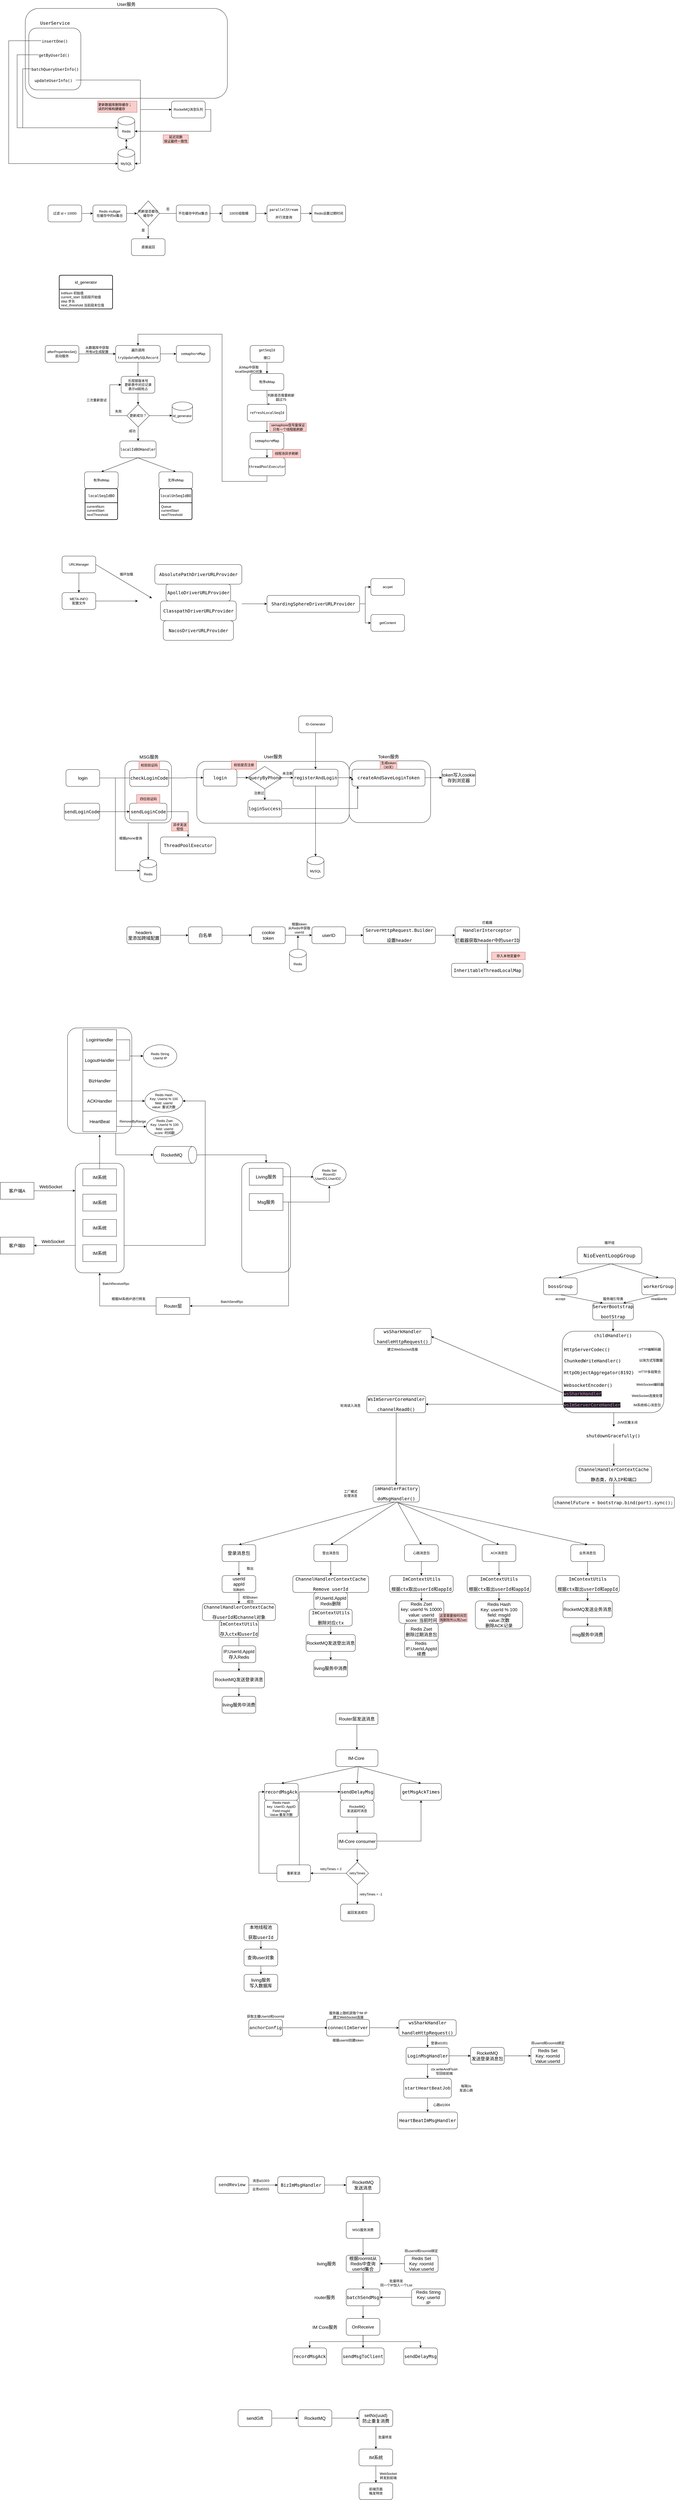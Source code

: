 <mxfile version="24.2.1" type="github">
  <diagram name="第 1 页" id="-yW8K2cIxQd3r6JCjM-w">
    <mxGraphModel dx="1368" dy="868" grid="1" gridSize="10" guides="1" tooltips="1" connect="1" arrows="1" fold="1" page="1" pageScale="1" pageWidth="827" pageHeight="1169" math="0" shadow="0">
      <root>
        <mxCell id="0" />
        <mxCell id="1" parent="0" />
        <mxCell id="FBqa_B7aNncu9lDiiUvF-1" value="" style="rounded=1;whiteSpace=wrap;html=1;" parent="1" vertex="1">
          <mxGeometry x="149" y="120" width="720" height="320" as="geometry" />
        </mxCell>
        <mxCell id="FBqa_B7aNncu9lDiiUvF-2" value="&lt;font style=&quot;font-size: 16px;&quot;&gt;User服务&lt;/font&gt;" style="text;html=1;align=center;verticalAlign=middle;whiteSpace=wrap;rounded=0;" parent="1" vertex="1">
          <mxGeometry x="471" y="90" width="76" height="30" as="geometry" />
        </mxCell>
        <mxCell id="FBqa_B7aNncu9lDiiUvF-3" value="&lt;div style=&quot;&quot;&gt;&lt;pre style=&quot;font-family:&#39;JetBrains Mono&#39;,monospace;font-size:12.0pt;&quot;&gt;UserService&lt;/pre&gt;&lt;/div&gt;" style="text;whiteSpace=wrap;html=1;fontColor=default;labelBackgroundColor=none;" parent="1" vertex="1">
          <mxGeometry x="200" y="140" width="110" height="60" as="geometry" />
        </mxCell>
        <mxCell id="FBqa_B7aNncu9lDiiUvF-9" value="" style="group" parent="1" vertex="1" connectable="0">
          <mxGeometry x="161.63" y="190" width="198.37" height="220" as="geometry" />
        </mxCell>
        <mxCell id="FBqa_B7aNncu9lDiiUvF-8" value="" style="rounded=1;whiteSpace=wrap;html=1;" parent="FBqa_B7aNncu9lDiiUvF-9" vertex="1">
          <mxGeometry width="185.358" height="220" as="geometry" />
        </mxCell>
        <mxCell id="FBqa_B7aNncu9lDiiUvF-4" value="&lt;div style=&quot;&quot;&gt;&lt;pre style=&quot;font-family: &amp;quot;JetBrains Mono&amp;quot;, monospace;&quot;&gt;&lt;font style=&quot;font-size: 14px;&quot;&gt;getByUserId()&lt;/font&gt;&lt;/pre&gt;&lt;/div&gt;" style="text;whiteSpace=wrap;html=1;fontColor=default;labelBackgroundColor=none;" parent="FBqa_B7aNncu9lDiiUvF-9" vertex="1">
          <mxGeometry x="33.726" y="70" width="117.907" height="50" as="geometry" />
        </mxCell>
        <mxCell id="FBqa_B7aNncu9lDiiUvF-5" value="&lt;div style=&quot;&quot;&gt;&lt;pre style=&quot;font-family: &amp;quot;JetBrains Mono&amp;quot;, monospace;&quot;&gt;&lt;font style=&quot;font-size: 14px;&quot;&gt;insertOne()&lt;/font&gt;&lt;/pre&gt;&lt;/div&gt;" style="text;whiteSpace=wrap;html=1;fontColor=default;labelBackgroundColor=none;" parent="FBqa_B7aNncu9lDiiUvF-9" vertex="1">
          <mxGeometry x="44.35" y="20" width="105.65" height="50" as="geometry" />
        </mxCell>
        <mxCell id="FBqa_B7aNncu9lDiiUvF-6" value="&lt;div style=&quot;&quot;&gt;&lt;pre style=&quot;font-family: &amp;quot;JetBrains Mono&amp;quot;, monospace;&quot;&gt;&lt;font style=&quot;font-size: 14px;&quot;&gt;batchQueryUserInfo()&lt;/font&gt;&lt;/pre&gt;&lt;/div&gt;" style="text;whiteSpace=wrap;html=1;fontColor=default;labelBackgroundColor=none;" parent="FBqa_B7aNncu9lDiiUvF-9" vertex="1">
          <mxGeometry x="7.17" y="120" width="191.2" height="50" as="geometry" />
        </mxCell>
        <mxCell id="FBqa_B7aNncu9lDiiUvF-7" value="&lt;div style=&quot;&quot;&gt;&lt;pre style=&quot;font-family: &amp;quot;JetBrains Mono&amp;quot;, monospace;&quot;&gt;&lt;font style=&quot;font-size: 14px;&quot;&gt;updateUserInfo()&lt;/font&gt;&lt;/pre&gt;&lt;/div&gt;" style="text;whiteSpace=wrap;html=1;fontColor=default;labelBackgroundColor=none;" parent="FBqa_B7aNncu9lDiiUvF-9" vertex="1">
          <mxGeometry x="18.323" y="160" width="148.711" height="50" as="geometry" />
        </mxCell>
        <mxCell id="FBqa_B7aNncu9lDiiUvF-10" value="Redis" style="shape=cylinder3;whiteSpace=wrap;html=1;boundedLbl=1;backgroundOutline=1;size=15;" parent="1" vertex="1">
          <mxGeometry x="479" y="505" width="60" height="80" as="geometry" />
        </mxCell>
        <mxCell id="FBqa_B7aNncu9lDiiUvF-11" value="MySQL" style="shape=cylinder3;whiteSpace=wrap;html=1;boundedLbl=1;backgroundOutline=1;size=15;" parent="1" vertex="1">
          <mxGeometry x="479" y="620" width="60" height="80" as="geometry" />
        </mxCell>
        <mxCell id="FBqa_B7aNncu9lDiiUvF-14" style="edgeStyle=orthogonalEdgeStyle;rounded=0;orthogonalLoop=1;jettySize=auto;html=1;exitX=0;exitY=0.5;exitDx=0;exitDy=0;entryX=0;entryY=0;entryDx=0;entryDy=52.5;entryPerimeter=0;" parent="1" source="FBqa_B7aNncu9lDiiUvF-5" target="FBqa_B7aNncu9lDiiUvF-11" edge="1">
          <mxGeometry relative="1" as="geometry">
            <Array as="points">
              <mxPoint x="90" y="235" />
              <mxPoint x="90" y="673" />
            </Array>
          </mxGeometry>
        </mxCell>
        <mxCell id="FBqa_B7aNncu9lDiiUvF-15" style="edgeStyle=orthogonalEdgeStyle;rounded=0;orthogonalLoop=1;jettySize=auto;html=1;exitX=0;exitY=0.5;exitDx=0;exitDy=0;entryX=0;entryY=0.5;entryDx=0;entryDy=0;entryPerimeter=0;" parent="1" source="FBqa_B7aNncu9lDiiUvF-4" target="FBqa_B7aNncu9lDiiUvF-10" edge="1">
          <mxGeometry relative="1" as="geometry">
            <Array as="points">
              <mxPoint x="120" y="285" />
              <mxPoint x="120" y="545" />
            </Array>
          </mxGeometry>
        </mxCell>
        <mxCell id="FBqa_B7aNncu9lDiiUvF-16" style="edgeStyle=orthogonalEdgeStyle;rounded=0;orthogonalLoop=1;jettySize=auto;html=1;exitX=0;exitY=0.5;exitDx=0;exitDy=0;entryX=0;entryY=0.5;entryDx=0;entryDy=0;entryPerimeter=0;" parent="1" source="FBqa_B7aNncu9lDiiUvF-6" target="FBqa_B7aNncu9lDiiUvF-10" edge="1">
          <mxGeometry relative="1" as="geometry">
            <Array as="points">
              <mxPoint x="140" y="335" />
              <mxPoint x="140" y="545" />
            </Array>
          </mxGeometry>
        </mxCell>
        <mxCell id="FBqa_B7aNncu9lDiiUvF-17" style="edgeStyle=orthogonalEdgeStyle;rounded=0;orthogonalLoop=1;jettySize=auto;html=1;exitX=0.5;exitY=1;exitDx=0;exitDy=0;exitPerimeter=0;entryX=0.5;entryY=0;entryDx=0;entryDy=0;entryPerimeter=0;" parent="1" source="FBqa_B7aNncu9lDiiUvF-10" target="FBqa_B7aNncu9lDiiUvF-11" edge="1">
          <mxGeometry relative="1" as="geometry" />
        </mxCell>
        <mxCell id="FBqa_B7aNncu9lDiiUvF-19" style="edgeStyle=orthogonalEdgeStyle;rounded=0;orthogonalLoop=1;jettySize=auto;html=1;exitX=1;exitY=0.5;exitDx=0;exitDy=0;entryX=1;entryY=0;entryDx=0;entryDy=52.5;entryPerimeter=0;" parent="1" source="FBqa_B7aNncu9lDiiUvF-7" target="FBqa_B7aNncu9lDiiUvF-11" edge="1">
          <mxGeometry relative="1" as="geometry" />
        </mxCell>
        <mxCell id="FBqa_B7aNncu9lDiiUvF-20" style="edgeStyle=orthogonalEdgeStyle;rounded=0;orthogonalLoop=1;jettySize=auto;html=1;exitX=0.5;exitY=0;exitDx=0;exitDy=0;exitPerimeter=0;entryX=0.5;entryY=1;entryDx=0;entryDy=0;entryPerimeter=0;" parent="1" source="FBqa_B7aNncu9lDiiUvF-11" target="FBqa_B7aNncu9lDiiUvF-10" edge="1">
          <mxGeometry relative="1" as="geometry" />
        </mxCell>
        <mxCell id="FBqa_B7aNncu9lDiiUvF-21" value="更新数据库删除缓存；&lt;br&gt;读的时候构建缓存" style="text;html=1;align=left;verticalAlign=middle;whiteSpace=wrap;rounded=0;fillColor=#f8cecc;strokeColor=#b85450;" parent="1" vertex="1">
          <mxGeometry x="407" y="450" width="140" height="40" as="geometry" />
        </mxCell>
        <mxCell id="FBqa_B7aNncu9lDiiUvF-22" value="RocketMQ消息队列" style="rounded=1;whiteSpace=wrap;html=1;" parent="1" vertex="1">
          <mxGeometry x="670" y="450" width="120" height="60" as="geometry" />
        </mxCell>
        <mxCell id="FBqa_B7aNncu9lDiiUvF-23" value="" style="endArrow=classic;html=1;rounded=0;" parent="1" target="FBqa_B7aNncu9lDiiUvF-22" edge="1">
          <mxGeometry width="50" height="50" relative="1" as="geometry">
            <mxPoint x="560" y="480" as="sourcePoint" />
            <mxPoint x="610" y="430" as="targetPoint" />
          </mxGeometry>
        </mxCell>
        <mxCell id="FBqa_B7aNncu9lDiiUvF-24" style="edgeStyle=orthogonalEdgeStyle;rounded=0;orthogonalLoop=1;jettySize=auto;html=1;exitX=1;exitY=0.5;exitDx=0;exitDy=0;entryX=1;entryY=0;entryDx=0;entryDy=52.5;entryPerimeter=0;" parent="1" source="FBqa_B7aNncu9lDiiUvF-22" target="FBqa_B7aNncu9lDiiUvF-10" edge="1">
          <mxGeometry relative="1" as="geometry" />
        </mxCell>
        <mxCell id="FBqa_B7aNncu9lDiiUvF-25" value="延迟双删&lt;br&gt;保证最终一致性" style="text;html=1;align=center;verticalAlign=middle;whiteSpace=wrap;rounded=0;fillColor=#f8cecc;strokeColor=#b85450;" parent="1" vertex="1">
          <mxGeometry x="640" y="570" width="90" height="30" as="geometry" />
        </mxCell>
        <mxCell id="FBqa_B7aNncu9lDiiUvF-28" style="edgeStyle=orthogonalEdgeStyle;rounded=0;orthogonalLoop=1;jettySize=auto;html=1;exitX=1;exitY=0.5;exitDx=0;exitDy=0;entryX=0;entryY=0.5;entryDx=0;entryDy=0;" parent="1" source="FBqa_B7aNncu9lDiiUvF-26" target="FBqa_B7aNncu9lDiiUvF-27" edge="1">
          <mxGeometry relative="1" as="geometry" />
        </mxCell>
        <mxCell id="FBqa_B7aNncu9lDiiUvF-26" value="过滤 id &amp;lt; 10000" style="rounded=1;whiteSpace=wrap;html=1;" parent="1" vertex="1">
          <mxGeometry x="230" y="820" width="120" height="60" as="geometry" />
        </mxCell>
        <mxCell id="FBqa_B7aNncu9lDiiUvF-30" style="edgeStyle=orthogonalEdgeStyle;rounded=0;orthogonalLoop=1;jettySize=auto;html=1;exitX=1;exitY=0.5;exitDx=0;exitDy=0;entryX=0;entryY=0.5;entryDx=0;entryDy=0;" parent="1" source="FBqa_B7aNncu9lDiiUvF-27" target="FBqa_B7aNncu9lDiiUvF-29" edge="1">
          <mxGeometry relative="1" as="geometry" />
        </mxCell>
        <mxCell id="FBqa_B7aNncu9lDiiUvF-27" value="Redis multiget&lt;br&gt;在缓存中的id集合" style="rounded=1;whiteSpace=wrap;html=1;" parent="1" vertex="1">
          <mxGeometry x="390" y="820" width="120" height="60" as="geometry" />
        </mxCell>
        <mxCell id="FBqa_B7aNncu9lDiiUvF-31" style="edgeStyle=orthogonalEdgeStyle;rounded=0;orthogonalLoop=1;jettySize=auto;html=1;exitX=0.5;exitY=1;exitDx=0;exitDy=0;" parent="1" source="FBqa_B7aNncu9lDiiUvF-29" edge="1">
          <mxGeometry relative="1" as="geometry">
            <mxPoint x="586.667" y="940" as="targetPoint" />
          </mxGeometry>
        </mxCell>
        <mxCell id="FBqa_B7aNncu9lDiiUvF-34" style="edgeStyle=orthogonalEdgeStyle;rounded=0;orthogonalLoop=1;jettySize=auto;html=1;exitX=1;exitY=0.5;exitDx=0;exitDy=0;" parent="1" source="FBqa_B7aNncu9lDiiUvF-29" edge="1">
          <mxGeometry relative="1" as="geometry">
            <mxPoint x="710" y="849.778" as="targetPoint" />
          </mxGeometry>
        </mxCell>
        <mxCell id="FBqa_B7aNncu9lDiiUvF-29" value="判断是否都在缓存中" style="rhombus;whiteSpace=wrap;html=1;" parent="1" vertex="1">
          <mxGeometry x="547" y="805" width="80" height="90" as="geometry" />
        </mxCell>
        <mxCell id="FBqa_B7aNncu9lDiiUvF-32" value="是" style="text;html=1;align=center;verticalAlign=middle;whiteSpace=wrap;rounded=0;" parent="1" vertex="1">
          <mxGeometry x="539" y="895" width="60" height="30" as="geometry" />
        </mxCell>
        <mxCell id="FBqa_B7aNncu9lDiiUvF-33" value="直接返回" style="rounded=1;whiteSpace=wrap;html=1;" parent="1" vertex="1">
          <mxGeometry x="527" y="940" width="120" height="60" as="geometry" />
        </mxCell>
        <mxCell id="FBqa_B7aNncu9lDiiUvF-35" value="否" style="text;html=1;align=center;verticalAlign=middle;whiteSpace=wrap;rounded=0;" parent="1" vertex="1">
          <mxGeometry x="627" y="820" width="60" height="30" as="geometry" />
        </mxCell>
        <mxCell id="FBqa_B7aNncu9lDiiUvF-37" style="edgeStyle=orthogonalEdgeStyle;rounded=0;orthogonalLoop=1;jettySize=auto;html=1;exitX=1;exitY=0.5;exitDx=0;exitDy=0;entryX=0;entryY=0.5;entryDx=0;entryDy=0;" parent="1" source="FBqa_B7aNncu9lDiiUvF-36" target="FBqa_B7aNncu9lDiiUvF-38" edge="1">
          <mxGeometry relative="1" as="geometry">
            <mxPoint x="900" y="849.778" as="targetPoint" />
          </mxGeometry>
        </mxCell>
        <mxCell id="FBqa_B7aNncu9lDiiUvF-36" value="不在缓存中的id集合" style="rounded=1;whiteSpace=wrap;html=1;" parent="1" vertex="1">
          <mxGeometry x="687" y="820" width="120" height="60" as="geometry" />
        </mxCell>
        <mxCell id="FBqa_B7aNncu9lDiiUvF-39" style="edgeStyle=orthogonalEdgeStyle;rounded=0;orthogonalLoop=1;jettySize=auto;html=1;exitX=1;exitY=0.5;exitDx=0;exitDy=0;entryX=0;entryY=0.5;entryDx=0;entryDy=0;" parent="1" source="FBqa_B7aNncu9lDiiUvF-38" target="FBqa_B7aNncu9lDiiUvF-40" edge="1">
          <mxGeometry relative="1" as="geometry">
            <mxPoint x="1110" y="849.778" as="targetPoint" />
          </mxGeometry>
        </mxCell>
        <mxCell id="FBqa_B7aNncu9lDiiUvF-38" value="100分组取模" style="rounded=1;whiteSpace=wrap;html=1;" parent="1" vertex="1">
          <mxGeometry x="850" y="820" width="120" height="60" as="geometry" />
        </mxCell>
        <mxCell id="FBqa_B7aNncu9lDiiUvF-43" style="edgeStyle=orthogonalEdgeStyle;rounded=0;orthogonalLoop=1;jettySize=auto;html=1;exitX=1;exitY=0.5;exitDx=0;exitDy=0;" parent="1" source="FBqa_B7aNncu9lDiiUvF-40" target="FBqa_B7aNncu9lDiiUvF-42" edge="1">
          <mxGeometry relative="1" as="geometry" />
        </mxCell>
        <mxCell id="FBqa_B7aNncu9lDiiUvF-40" value="&lt;div style=&quot;&quot;&gt;&lt;pre style=&quot;font-family: &amp;quot;JetBrains Mono&amp;quot;, monospace;&quot;&gt;&lt;font style=&quot;font-size: 12px;&quot;&gt;parallelStream&lt;/font&gt;&lt;/pre&gt;&lt;pre style=&quot;font-family: &amp;quot;JetBrains Mono&amp;quot;, monospace;&quot;&gt;并行流查询&lt;/pre&gt;&lt;/div&gt;" style="rounded=1;whiteSpace=wrap;html=1;fontColor=default;labelBackgroundColor=none;" parent="1" vertex="1">
          <mxGeometry x="1010" y="820" width="120" height="60" as="geometry" />
        </mxCell>
        <mxCell id="FBqa_B7aNncu9lDiiUvF-42" value="Redis设置过期时间" style="rounded=1;whiteSpace=wrap;html=1;" parent="1" vertex="1">
          <mxGeometry x="1170" y="820" width="120" height="60" as="geometry" />
        </mxCell>
        <mxCell id="FBqa_B7aNncu9lDiiUvF-55" value="id_generator" style="swimlane;childLayout=stackLayout;horizontal=1;startSize=50;horizontalStack=0;rounded=1;fontSize=14;fontStyle=0;strokeWidth=2;resizeParent=0;resizeLast=1;shadow=0;dashed=0;align=center;arcSize=4;whiteSpace=wrap;html=1;" parent="1" vertex="1">
          <mxGeometry x="270" y="1070" width="190" height="120" as="geometry" />
        </mxCell>
        <mxCell id="FBqa_B7aNncu9lDiiUvF-56" value="InitNum 初始值&lt;br&gt;current_start 当前段开始值&lt;br&gt;step 步长&lt;br&gt;next_threshold 当前段末位值" style="align=left;strokeColor=none;fillColor=none;spacingLeft=4;fontSize=12;verticalAlign=top;resizable=0;rotatable=0;part=1;html=1;" parent="FBqa_B7aNncu9lDiiUvF-55" vertex="1">
          <mxGeometry y="50" width="190" height="70" as="geometry" />
        </mxCell>
        <mxCell id="FBqa_B7aNncu9lDiiUvF-59" style="edgeStyle=orthogonalEdgeStyle;rounded=0;orthogonalLoop=1;jettySize=auto;html=1;exitX=1;exitY=0.5;exitDx=0;exitDy=0;entryX=0;entryY=0.5;entryDx=0;entryDy=0;" parent="1" source="FBqa_B7aNncu9lDiiUvF-57" target="FBqa_B7aNncu9lDiiUvF-58" edge="1">
          <mxGeometry relative="1" as="geometry" />
        </mxCell>
        <mxCell id="FBqa_B7aNncu9lDiiUvF-57" value="afterPropertiesSet()&lt;br&gt;启动服务" style="rounded=1;whiteSpace=wrap;html=1;" parent="1" vertex="1">
          <mxGeometry x="220" y="1320" width="120" height="60" as="geometry" />
        </mxCell>
        <mxCell id="FBqa_B7aNncu9lDiiUvF-62" style="edgeStyle=orthogonalEdgeStyle;rounded=0;orthogonalLoop=1;jettySize=auto;html=1;exitX=0.5;exitY=1;exitDx=0;exitDy=0;entryX=0.5;entryY=0;entryDx=0;entryDy=0;" parent="1" source="FBqa_B7aNncu9lDiiUvF-58" target="FBqa_B7aNncu9lDiiUvF-61" edge="1">
          <mxGeometry relative="1" as="geometry" />
        </mxCell>
        <mxCell id="J14YJ-X6Wbk_EFNUaiwi-13" style="edgeStyle=orthogonalEdgeStyle;rounded=0;orthogonalLoop=1;jettySize=auto;html=1;exitX=1;exitY=0.5;exitDx=0;exitDy=0;entryX=0;entryY=0.5;entryDx=0;entryDy=0;" parent="1" source="FBqa_B7aNncu9lDiiUvF-58" target="J14YJ-X6Wbk_EFNUaiwi-12" edge="1">
          <mxGeometry relative="1" as="geometry" />
        </mxCell>
        <mxCell id="FBqa_B7aNncu9lDiiUvF-58" value="&lt;div style=&quot;&quot;&gt;&lt;pre style=&quot;font-family: &amp;quot;JetBrains Mono&amp;quot;, monospace;&quot;&gt;遍历调用&lt;/pre&gt;&lt;pre style=&quot;font-family: &amp;quot;JetBrains Mono&amp;quot;, monospace;&quot;&gt;tryUpdateMySQLRecord&lt;/pre&gt;&lt;/div&gt;" style="rounded=1;whiteSpace=wrap;html=1;fontColor=default;labelBackgroundColor=none;" parent="1" vertex="1">
          <mxGeometry x="471" y="1320" width="159" height="60" as="geometry" />
        </mxCell>
        <mxCell id="FBqa_B7aNncu9lDiiUvF-60" value="从数据库中获取所有id生成配置" style="text;html=1;align=center;verticalAlign=middle;whiteSpace=wrap;rounded=0;" parent="1" vertex="1">
          <mxGeometry x="360" y="1320" width="90" height="30" as="geometry" />
        </mxCell>
        <mxCell id="FBqa_B7aNncu9lDiiUvF-64" style="edgeStyle=orthogonalEdgeStyle;rounded=0;orthogonalLoop=1;jettySize=auto;html=1;exitX=0.5;exitY=1;exitDx=0;exitDy=0;" parent="1" source="FBqa_B7aNncu9lDiiUvF-61" target="FBqa_B7aNncu9lDiiUvF-63" edge="1">
          <mxGeometry relative="1" as="geometry" />
        </mxCell>
        <mxCell id="FBqa_B7aNncu9lDiiUvF-61" value="乐观锁版本号&lt;br&gt;更新表中对应记录&lt;br&gt;表示id段抢占" style="rounded=1;whiteSpace=wrap;html=1;" parent="1" vertex="1">
          <mxGeometry x="490.5" y="1430" width="120" height="60" as="geometry" />
        </mxCell>
        <mxCell id="FBqa_B7aNncu9lDiiUvF-65" style="edgeStyle=orthogonalEdgeStyle;rounded=0;orthogonalLoop=1;jettySize=auto;html=1;exitX=0.5;exitY=1;exitDx=0;exitDy=0;" parent="1" source="FBqa_B7aNncu9lDiiUvF-63" edge="1">
          <mxGeometry relative="1" as="geometry">
            <mxPoint x="550.833" y="1660" as="targetPoint" />
            <Array as="points">
              <mxPoint x="551" y="1660" />
              <mxPoint x="551" y="1660" />
            </Array>
          </mxGeometry>
        </mxCell>
        <mxCell id="FBqa_B7aNncu9lDiiUvF-67" style="edgeStyle=orthogonalEdgeStyle;rounded=0;orthogonalLoop=1;jettySize=auto;html=1;exitX=0;exitY=0.5;exitDx=0;exitDy=0;entryX=0;entryY=0.5;entryDx=0;entryDy=0;" parent="1" source="FBqa_B7aNncu9lDiiUvF-63" target="FBqa_B7aNncu9lDiiUvF-61" edge="1">
          <mxGeometry relative="1" as="geometry">
            <Array as="points">
              <mxPoint x="450" y="1570" />
              <mxPoint x="450" y="1460" />
            </Array>
          </mxGeometry>
        </mxCell>
        <mxCell id="FBqa_B7aNncu9lDiiUvF-63" value="更新成功？" style="rhombus;whiteSpace=wrap;html=1;" parent="1" vertex="1">
          <mxGeometry x="511" y="1530" width="80" height="80" as="geometry" />
        </mxCell>
        <mxCell id="FBqa_B7aNncu9lDiiUvF-66" value="&lt;div style=&quot;&quot;&gt;&lt;pre style=&quot;font-family: &amp;quot;JetBrains Mono&amp;quot;, monospace;&quot;&gt;&lt;font style=&quot;font-size: 13px;&quot;&gt;localIdBOHandler&lt;/font&gt;&lt;/pre&gt;&lt;/div&gt;" style="rounded=1;whiteSpace=wrap;html=1;fontColor=default;labelBackgroundColor=none;" parent="1" vertex="1">
          <mxGeometry x="486" y="1660" width="129" height="60" as="geometry" />
        </mxCell>
        <mxCell id="FBqa_B7aNncu9lDiiUvF-68" value="三次重新尝试" style="text;html=1;align=center;verticalAlign=middle;whiteSpace=wrap;rounded=0;" parent="1" vertex="1">
          <mxGeometry x="360" y="1500" width="86" height="30" as="geometry" />
        </mxCell>
        <mxCell id="FBqa_B7aNncu9lDiiUvF-69" value="失败" style="text;html=1;align=center;verticalAlign=middle;whiteSpace=wrap;rounded=0;" parent="1" vertex="1">
          <mxGeometry x="451" y="1540" width="60" height="30" as="geometry" />
        </mxCell>
        <mxCell id="FBqa_B7aNncu9lDiiUvF-70" value="成功" style="text;html=1;align=center;verticalAlign=middle;whiteSpace=wrap;rounded=0;" parent="1" vertex="1">
          <mxGeometry x="500" y="1610" width="60" height="30" as="geometry" />
        </mxCell>
        <mxCell id="FBqa_B7aNncu9lDiiUvF-71" value="有序idMap" style="rounded=1;whiteSpace=wrap;html=1;" parent="1" vertex="1">
          <mxGeometry x="360" y="1770" width="120" height="60" as="geometry" />
        </mxCell>
        <mxCell id="FBqa_B7aNncu9lDiiUvF-72" value="无序idMap" style="rounded=1;whiteSpace=wrap;html=1;" parent="1" vertex="1">
          <mxGeometry x="625" y="1770" width="120" height="60" as="geometry" />
        </mxCell>
        <mxCell id="FBqa_B7aNncu9lDiiUvF-73" value="" style="endArrow=classic;html=1;rounded=0;entryX=0.5;entryY=0;entryDx=0;entryDy=0;" parent="1" target="FBqa_B7aNncu9lDiiUvF-71" edge="1">
          <mxGeometry width="50" height="50" relative="1" as="geometry">
            <mxPoint x="550" y="1720" as="sourcePoint" />
            <mxPoint x="600" y="1670" as="targetPoint" />
          </mxGeometry>
        </mxCell>
        <mxCell id="FBqa_B7aNncu9lDiiUvF-74" value="" style="endArrow=classic;html=1;rounded=0;entryX=0.5;entryY=0;entryDx=0;entryDy=0;" parent="1" target="FBqa_B7aNncu9lDiiUvF-72" edge="1">
          <mxGeometry width="50" height="50" relative="1" as="geometry">
            <mxPoint x="550" y="1720" as="sourcePoint" />
            <mxPoint x="600" y="1670" as="targetPoint" />
          </mxGeometry>
        </mxCell>
        <mxCell id="J14YJ-X6Wbk_EFNUaiwi-2" value="&lt;div style=&quot;&quot;&gt;&lt;pre style=&quot;font-family: &amp;quot;JetBrains Mono&amp;quot;, monospace;&quot;&gt;&lt;font style=&quot;font-size: 13px;&quot;&gt;localSeqIdBO&lt;/font&gt;&lt;/pre&gt;&lt;/div&gt;" style="swimlane;childLayout=stackLayout;horizontal=1;startSize=50;horizontalStack=0;rounded=1;fontSize=14;fontStyle=0;strokeWidth=2;resizeParent=0;resizeLast=1;shadow=0;dashed=0;align=center;arcSize=4;whiteSpace=wrap;html=1;fontColor=default;labelBackgroundColor=none;" parent="1" vertex="1">
          <mxGeometry x="362" y="1830" width="116" height="110" as="geometry" />
        </mxCell>
        <mxCell id="J14YJ-X6Wbk_EFNUaiwi-3" value="currentNum&lt;br&gt;currentStart&lt;br&gt;nextThreshold" style="align=left;strokeColor=none;fillColor=none;spacingLeft=4;fontSize=12;verticalAlign=top;resizable=0;rotatable=0;part=1;html=1;" parent="J14YJ-X6Wbk_EFNUaiwi-2" vertex="1">
          <mxGeometry y="50" width="116" height="60" as="geometry" />
        </mxCell>
        <mxCell id="J14YJ-X6Wbk_EFNUaiwi-4" value="&lt;div style=&quot;font-size: 13px;&quot;&gt;&lt;pre style=&quot;font-family: &amp;quot;JetBrains Mono&amp;quot;, monospace; font-size: 13px;&quot;&gt;&lt;div style=&quot;font-size: 13px;&quot;&gt;&lt;pre style=&quot;font-family: &amp;quot;JetBrains Mono&amp;quot;, monospace; font-size: 13px;&quot;&gt;localUnSeqIdBO&lt;/pre&gt;&lt;/div&gt;&lt;/pre&gt;&lt;/div&gt;" style="swimlane;childLayout=stackLayout;horizontal=1;startSize=50;horizontalStack=0;rounded=1;fontSize=13;fontStyle=0;strokeWidth=2;resizeParent=0;resizeLast=1;shadow=0;dashed=0;align=center;arcSize=4;whiteSpace=wrap;html=1;fontColor=default;labelBackgroundColor=none;" parent="1" vertex="1">
          <mxGeometry x="627" y="1830" width="116" height="110" as="geometry" />
        </mxCell>
        <mxCell id="J14YJ-X6Wbk_EFNUaiwi-5" value="Queue&lt;br&gt;currentStart&lt;br&gt;nextThreshold" style="align=left;strokeColor=none;fillColor=none;spacingLeft=4;fontSize=12;verticalAlign=top;resizable=0;rotatable=0;part=1;html=1;" parent="J14YJ-X6Wbk_EFNUaiwi-4" vertex="1">
          <mxGeometry y="50" width="116" height="60" as="geometry" />
        </mxCell>
        <mxCell id="J14YJ-X6Wbk_EFNUaiwi-6" value="id_generator" style="shape=cylinder3;whiteSpace=wrap;html=1;boundedLbl=1;backgroundOutline=1;size=15;" parent="1" vertex="1">
          <mxGeometry x="672" y="1521" width="73" height="75" as="geometry" />
        </mxCell>
        <mxCell id="J14YJ-X6Wbk_EFNUaiwi-7" style="edgeStyle=orthogonalEdgeStyle;rounded=0;orthogonalLoop=1;jettySize=auto;html=1;exitX=1;exitY=0.5;exitDx=0;exitDy=0;entryX=0;entryY=0;entryDx=0;entryDy=48.75;entryPerimeter=0;" parent="1" source="FBqa_B7aNncu9lDiiUvF-63" target="J14YJ-X6Wbk_EFNUaiwi-6" edge="1">
          <mxGeometry relative="1" as="geometry" />
        </mxCell>
        <mxCell id="J14YJ-X6Wbk_EFNUaiwi-8" value="&lt;div style=&quot;&quot;&gt;&lt;pre style=&quot;font-family: &amp;quot;JetBrains Mono&amp;quot;, monospace;&quot;&gt;&lt;font style=&quot;font-size: 12px;&quot;&gt;getSeqId&lt;/font&gt;&lt;/pre&gt;&lt;pre style=&quot;font-family: &amp;quot;JetBrains Mono&amp;quot;, monospace;&quot;&gt;接口&lt;/pre&gt;&lt;/div&gt;" style="rounded=1;whiteSpace=wrap;html=1;fontColor=default;labelBackgroundColor=none;" parent="1" vertex="1">
          <mxGeometry x="950" y="1320" width="120" height="60" as="geometry" />
        </mxCell>
        <mxCell id="J14YJ-X6Wbk_EFNUaiwi-15" style="edgeStyle=orthogonalEdgeStyle;rounded=0;orthogonalLoop=1;jettySize=auto;html=1;exitX=0.5;exitY=1;exitDx=0;exitDy=0;" parent="1" source="J14YJ-X6Wbk_EFNUaiwi-9" edge="1">
          <mxGeometry relative="1" as="geometry">
            <mxPoint x="1010" y="1530" as="targetPoint" />
            <Array as="points">
              <mxPoint x="1010" y="1505" />
              <mxPoint x="1011" y="1530" />
            </Array>
          </mxGeometry>
        </mxCell>
        <mxCell id="J14YJ-X6Wbk_EFNUaiwi-9" value="有序idMap" style="rounded=1;whiteSpace=wrap;html=1;" parent="1" vertex="1">
          <mxGeometry x="950" y="1420" width="120" height="60" as="geometry" />
        </mxCell>
        <mxCell id="J14YJ-X6Wbk_EFNUaiwi-11" value="" style="endArrow=classic;html=1;rounded=0;" parent="1" target="J14YJ-X6Wbk_EFNUaiwi-9" edge="1">
          <mxGeometry width="50" height="50" relative="1" as="geometry">
            <mxPoint x="1010" y="1380" as="sourcePoint" />
            <mxPoint x="1060" y="1330" as="targetPoint" />
          </mxGeometry>
        </mxCell>
        <mxCell id="J14YJ-X6Wbk_EFNUaiwi-12" value="&lt;div style=&quot;&quot;&gt;&lt;pre style=&quot;font-family: &amp;quot;JetBrains Mono&amp;quot;, monospace;&quot;&gt;&lt;font style=&quot;font-size: 12px;&quot;&gt;semaphoreMap&lt;/font&gt;&lt;/pre&gt;&lt;/div&gt;" style="rounded=1;whiteSpace=wrap;html=1;fontColor=default;labelBackgroundColor=none;" parent="1" vertex="1">
          <mxGeometry x="687" y="1320" width="120" height="60" as="geometry" />
        </mxCell>
        <mxCell id="J14YJ-X6Wbk_EFNUaiwi-14" value="从Map中获取localSeqIdBO对象" style="text;html=1;align=center;verticalAlign=middle;whiteSpace=wrap;rounded=0;" parent="1" vertex="1">
          <mxGeometry x="890" y="1390" width="110" height="30" as="geometry" />
        </mxCell>
        <mxCell id="J14YJ-X6Wbk_EFNUaiwi-19" style="edgeStyle=orthogonalEdgeStyle;rounded=0;orthogonalLoop=1;jettySize=auto;html=1;exitX=0.5;exitY=1;exitDx=0;exitDy=0;entryX=0.5;entryY=0;entryDx=0;entryDy=0;" parent="1" source="J14YJ-X6Wbk_EFNUaiwi-16" target="J14YJ-X6Wbk_EFNUaiwi-18" edge="1">
          <mxGeometry relative="1" as="geometry" />
        </mxCell>
        <mxCell id="J14YJ-X6Wbk_EFNUaiwi-16" value="&lt;div style=&quot;font-size: 12px;&quot;&gt;&lt;pre style=&quot;font-family: &amp;quot;JetBrains Mono&amp;quot;, monospace; font-size: 12px;&quot;&gt;refreshLocalSeqId&lt;/pre&gt;&lt;/div&gt;" style="rounded=1;whiteSpace=wrap;html=1;fontSize=12;fontColor=default;labelBackgroundColor=none;" parent="1" vertex="1">
          <mxGeometry x="940" y="1530" width="140" height="60" as="geometry" />
        </mxCell>
        <mxCell id="J14YJ-X6Wbk_EFNUaiwi-17" value="判断是否需要刷新&lt;br&gt;超过75" style="text;html=1;align=center;verticalAlign=middle;whiteSpace=wrap;rounded=0;" parent="1" vertex="1">
          <mxGeometry x="1010" y="1490" width="100" height="30" as="geometry" />
        </mxCell>
        <mxCell id="J14YJ-X6Wbk_EFNUaiwi-22" style="edgeStyle=orthogonalEdgeStyle;rounded=0;orthogonalLoop=1;jettySize=auto;html=1;exitX=0.5;exitY=1;exitDx=0;exitDy=0;entryX=0.5;entryY=0;entryDx=0;entryDy=0;" parent="1" source="J14YJ-X6Wbk_EFNUaiwi-18" target="J14YJ-X6Wbk_EFNUaiwi-21" edge="1">
          <mxGeometry relative="1" as="geometry" />
        </mxCell>
        <mxCell id="J14YJ-X6Wbk_EFNUaiwi-18" value="&lt;div style=&quot;background-color:#1e1f22;color:#bcbec4&quot;&gt;&lt;pre style=&quot;font-family:&#39;JetBrains Mono&#39;,monospace;font-size:12.0pt;&quot;&gt;&lt;pre style=&quot;border-color: var(--border-color); color: rgb(0, 0, 0); font-size: 12px; background-color: rgb(251, 251, 251); font-family: &amp;quot;JetBrains Mono&amp;quot;, monospace;&quot;&gt;&lt;font style=&quot;border-color: var(--border-color);&quot;&gt;semaphoreMap&lt;/font&gt;&lt;/pre&gt;&lt;/pre&gt;&lt;/div&gt;" style="rounded=1;whiteSpace=wrap;html=1;" parent="1" vertex="1">
          <mxGeometry x="950" y="1630" width="120" height="60" as="geometry" />
        </mxCell>
        <mxCell id="J14YJ-X6Wbk_EFNUaiwi-20" value="semaphore信号量保证只有一个线程能刷新" style="text;html=1;align=center;verticalAlign=middle;whiteSpace=wrap;rounded=0;fillColor=#f8cecc;strokeColor=#b85450;" parent="1" vertex="1">
          <mxGeometry x="1020" y="1596" width="130" height="30" as="geometry" />
        </mxCell>
        <mxCell id="J14YJ-X6Wbk_EFNUaiwi-24" style="edgeStyle=orthogonalEdgeStyle;rounded=0;orthogonalLoop=1;jettySize=auto;html=1;exitX=0.5;exitY=1;exitDx=0;exitDy=0;entryX=0.5;entryY=0;entryDx=0;entryDy=0;" parent="1" source="J14YJ-X6Wbk_EFNUaiwi-21" target="FBqa_B7aNncu9lDiiUvF-58" edge="1">
          <mxGeometry relative="1" as="geometry">
            <Array as="points">
              <mxPoint x="1010" y="1804" />
              <mxPoint x="850" y="1804" />
              <mxPoint x="850" y="1280" />
              <mxPoint x="551" y="1280" />
            </Array>
          </mxGeometry>
        </mxCell>
        <mxCell id="J14YJ-X6Wbk_EFNUaiwi-21" value="&lt;div style=&quot;font-size: 12px;&quot;&gt;&lt;pre style=&quot;font-family: &amp;quot;JetBrains Mono&amp;quot;, monospace; font-size: 12px;&quot;&gt;threadPoolExecutor&lt;/pre&gt;&lt;/div&gt;" style="rounded=1;whiteSpace=wrap;html=1;fontColor=default;labelBackgroundColor=none;fontSize=12;" parent="1" vertex="1">
          <mxGeometry x="945" y="1720" width="130" height="64" as="geometry" />
        </mxCell>
        <mxCell id="J14YJ-X6Wbk_EFNUaiwi-23" value="线程池异步刷新" style="text;html=1;align=center;verticalAlign=middle;whiteSpace=wrap;rounded=0;fillColor=#f8cecc;strokeColor=#b85450;" parent="1" vertex="1">
          <mxGeometry x="1030" y="1690" width="100" height="30" as="geometry" />
        </mxCell>
        <mxCell id="TSW_GzoG-3L-PAw_cQ0U-3" style="edgeStyle=orthogonalEdgeStyle;rounded=0;orthogonalLoop=1;jettySize=auto;html=1;exitX=0.5;exitY=1;exitDx=0;exitDy=0;" parent="1" source="TSW_GzoG-3L-PAw_cQ0U-1" target="TSW_GzoG-3L-PAw_cQ0U-2" edge="1">
          <mxGeometry relative="1" as="geometry" />
        </mxCell>
        <mxCell id="TSW_GzoG-3L-PAw_cQ0U-1" value="URLManager" style="rounded=1;whiteSpace=wrap;html=1;" parent="1" vertex="1">
          <mxGeometry x="280" y="2070" width="120" height="60" as="geometry" />
        </mxCell>
        <mxCell id="TSW_GzoG-3L-PAw_cQ0U-8" style="edgeStyle=orthogonalEdgeStyle;rounded=0;orthogonalLoop=1;jettySize=auto;html=1;exitX=1;exitY=0.5;exitDx=0;exitDy=0;" parent="1" source="TSW_GzoG-3L-PAw_cQ0U-2" edge="1">
          <mxGeometry relative="1" as="geometry">
            <mxPoint x="550" y="2230" as="targetPoint" />
          </mxGeometry>
        </mxCell>
        <mxCell id="TSW_GzoG-3L-PAw_cQ0U-2" value="META-INFO&lt;div&gt;配置文件&lt;/div&gt;" style="rounded=1;whiteSpace=wrap;html=1;" parent="1" vertex="1">
          <mxGeometry x="280" y="2200" width="120" height="60" as="geometry" />
        </mxCell>
        <mxCell id="TSW_GzoG-3L-PAw_cQ0U-4" value="&lt;div style=&quot;&quot;&gt;&lt;pre style=&quot;font-family: &amp;quot;JetBrains Mono&amp;quot;, monospace;&quot;&gt;&lt;font style=&quot;font-size: 16px;&quot;&gt;AbsolutePathDriverURLProvider&lt;/font&gt;&lt;/pre&gt;&lt;/div&gt;" style="rounded=1;whiteSpace=wrap;html=1;fontColor=default;labelBackgroundColor=none;" parent="1" vertex="1">
          <mxGeometry x="610.5" y="2100" width="310" height="70" as="geometry" />
        </mxCell>
        <mxCell id="TSW_GzoG-3L-PAw_cQ0U-5" value="&lt;div style=&quot;&quot;&gt;&lt;pre style=&quot;font-family:&#39;JetBrains Mono&#39;,monospace;font-size:12.0pt;&quot;&gt;ApolloDriverURLProvider&lt;/pre&gt;&lt;/div&gt;" style="rounded=1;whiteSpace=wrap;html=1;fontColor=default;labelBackgroundColor=none;" parent="1" vertex="1">
          <mxGeometry x="650.5" y="2170" width="230" height="60" as="geometry" />
        </mxCell>
        <mxCell id="TSW_GzoG-3L-PAw_cQ0U-6" value="&lt;div style=&quot;&quot;&gt;&lt;pre style=&quot;font-family:&#39;JetBrains Mono&#39;,monospace;font-size:12.0pt;&quot;&gt;ClasspathDriverURLProvider&lt;/pre&gt;&lt;/div&gt;" style="rounded=1;whiteSpace=wrap;html=1;fontColor=default;labelBackgroundColor=none;" parent="1" vertex="1">
          <mxGeometry x="630.5" y="2230" width="270" height="70" as="geometry" />
        </mxCell>
        <mxCell id="TSW_GzoG-3L-PAw_cQ0U-7" value="&lt;div style=&quot;&quot;&gt;&lt;pre style=&quot;font-family:&#39;JetBrains Mono&#39;,monospace;font-size:12.0pt;&quot;&gt;NacosDriverURLProvider&lt;/pre&gt;&lt;/div&gt;" style="rounded=1;whiteSpace=wrap;html=1;fontColor=default;labelBackgroundColor=none;" parent="1" vertex="1">
          <mxGeometry x="640.5" y="2300" width="250" height="70" as="geometry" />
        </mxCell>
        <mxCell id="TSW_GzoG-3L-PAw_cQ0U-9" value="" style="endArrow=classic;html=1;rounded=0;" parent="1" edge="1">
          <mxGeometry width="50" height="50" relative="1" as="geometry">
            <mxPoint x="400" y="2100" as="sourcePoint" />
            <mxPoint x="600" y="2220" as="targetPoint" />
          </mxGeometry>
        </mxCell>
        <mxCell id="TSW_GzoG-3L-PAw_cQ0U-10" value="循环加载" style="text;html=1;align=center;verticalAlign=middle;whiteSpace=wrap;rounded=0;" parent="1" vertex="1">
          <mxGeometry x="474.5" y="2120" width="69" height="30" as="geometry" />
        </mxCell>
        <mxCell id="TSW_GzoG-3L-PAw_cQ0U-15" style="edgeStyle=orthogonalEdgeStyle;rounded=0;orthogonalLoop=1;jettySize=auto;html=1;exitX=1;exitY=0.5;exitDx=0;exitDy=0;entryX=0;entryY=0.5;entryDx=0;entryDy=0;" parent="1" source="TSW_GzoG-3L-PAw_cQ0U-11" target="TSW_GzoG-3L-PAw_cQ0U-13" edge="1">
          <mxGeometry relative="1" as="geometry" />
        </mxCell>
        <mxCell id="TSW_GzoG-3L-PAw_cQ0U-16" style="edgeStyle=orthogonalEdgeStyle;rounded=0;orthogonalLoop=1;jettySize=auto;html=1;exitX=1;exitY=0.5;exitDx=0;exitDy=0;entryX=0;entryY=0.5;entryDx=0;entryDy=0;" parent="1" source="TSW_GzoG-3L-PAw_cQ0U-11" target="TSW_GzoG-3L-PAw_cQ0U-14" edge="1">
          <mxGeometry relative="1" as="geometry" />
        </mxCell>
        <mxCell id="TSW_GzoG-3L-PAw_cQ0U-11" value="&lt;div style=&quot;&quot;&gt;&lt;pre style=&quot;font-family:&#39;JetBrains Mono&#39;,monospace;font-size:12.0pt;&quot;&gt;ShardingSphereDriverURLProvider&lt;/pre&gt;&lt;/div&gt;" style="rounded=1;whiteSpace=wrap;html=1;fontColor=default;labelBackgroundColor=none;" parent="1" vertex="1">
          <mxGeometry x="1010" y="2210" width="330" height="60" as="geometry" />
        </mxCell>
        <mxCell id="TSW_GzoG-3L-PAw_cQ0U-12" value="" style="endArrow=classic;html=1;rounded=0;entryX=0;entryY=0.5;entryDx=0;entryDy=0;" parent="1" target="TSW_GzoG-3L-PAw_cQ0U-11" edge="1">
          <mxGeometry width="50" height="50" relative="1" as="geometry">
            <mxPoint x="920" y="2240" as="sourcePoint" />
            <mxPoint x="970" y="2190" as="targetPoint" />
          </mxGeometry>
        </mxCell>
        <mxCell id="TSW_GzoG-3L-PAw_cQ0U-13" value="accpet" style="rounded=1;whiteSpace=wrap;html=1;" parent="1" vertex="1">
          <mxGeometry x="1380" y="2150" width="120" height="60" as="geometry" />
        </mxCell>
        <mxCell id="TSW_GzoG-3L-PAw_cQ0U-14" value="getContent" style="rounded=1;whiteSpace=wrap;html=1;" parent="1" vertex="1">
          <mxGeometry x="1380" y="2278" width="120" height="60" as="geometry" />
        </mxCell>
        <mxCell id="TSW_GzoG-3L-PAw_cQ0U-27" style="edgeStyle=orthogonalEdgeStyle;rounded=0;orthogonalLoop=1;jettySize=auto;html=1;exitX=1;exitY=0.5;exitDx=0;exitDy=0;" parent="1" source="TSW_GzoG-3L-PAw_cQ0U-17" target="TSW_GzoG-3L-PAw_cQ0U-21" edge="1">
          <mxGeometry relative="1" as="geometry" />
        </mxCell>
        <mxCell id="TSW_GzoG-3L-PAw_cQ0U-17" value="login" style="rounded=1;whiteSpace=wrap;html=1;fontSize=16;" parent="1" vertex="1">
          <mxGeometry x="294" y="2830" width="120" height="60" as="geometry" />
        </mxCell>
        <mxCell id="TSW_GzoG-3L-PAw_cQ0U-64" style="edgeStyle=orthogonalEdgeStyle;rounded=0;orthogonalLoop=1;jettySize=auto;html=1;exitX=0.5;exitY=1;exitDx=0;exitDy=0;" parent="1" source="TSW_GzoG-3L-PAw_cQ0U-18" target="TSW_GzoG-3L-PAw_cQ0U-22" edge="1">
          <mxGeometry relative="1" as="geometry" />
        </mxCell>
        <mxCell id="TSW_GzoG-3L-PAw_cQ0U-18" value="" style="rounded=1;whiteSpace=wrap;html=1;" parent="1" vertex="1">
          <mxGeometry x="504" y="2800" width="166" height="220" as="geometry" />
        </mxCell>
        <mxCell id="TSW_GzoG-3L-PAw_cQ0U-19" value="MSG服务" style="text;html=1;align=center;verticalAlign=middle;whiteSpace=wrap;rounded=0;fontSize=16;" parent="1" vertex="1">
          <mxGeometry x="550" y="2770" width="80" height="30" as="geometry" />
        </mxCell>
        <mxCell id="TSW_GzoG-3L-PAw_cQ0U-21" value="&lt;div style=&quot;&quot;&gt;&lt;pre style=&quot;font-family:&#39;JetBrains Mono&#39;,monospace;font-size:12.0pt;&quot;&gt;checkLoginCode&lt;/pre&gt;&lt;/div&gt;" style="rounded=1;whiteSpace=wrap;html=1;fontColor=default;labelBackgroundColor=none;" parent="1" vertex="1">
          <mxGeometry x="521" y="2830" width="139" height="60" as="geometry" />
        </mxCell>
        <mxCell id="TSW_GzoG-3L-PAw_cQ0U-22" value="Redis" style="shape=cylinder3;whiteSpace=wrap;html=1;boundedLbl=1;backgroundOutline=1;size=15;" parent="1" vertex="1">
          <mxGeometry x="557" y="3150" width="60" height="80" as="geometry" />
        </mxCell>
        <mxCell id="TSW_GzoG-3L-PAw_cQ0U-23" value="校验验证码" style="text;html=1;align=center;verticalAlign=middle;whiteSpace=wrap;rounded=0;fillColor=#f8cecc;strokeColor=#b85450;" parent="1" vertex="1">
          <mxGeometry x="554" y="2800" width="73" height="30" as="geometry" />
        </mxCell>
        <mxCell id="TSW_GzoG-3L-PAw_cQ0U-26" style="edgeStyle=orthogonalEdgeStyle;rounded=0;orthogonalLoop=1;jettySize=auto;html=1;exitX=0;exitY=0.5;exitDx=0;exitDy=0;entryX=0;entryY=0.5;entryDx=0;entryDy=0;entryPerimeter=0;" parent="1" source="TSW_GzoG-3L-PAw_cQ0U-21" target="TSW_GzoG-3L-PAw_cQ0U-22" edge="1">
          <mxGeometry relative="1" as="geometry">
            <Array as="points">
              <mxPoint x="470" y="2860" />
              <mxPoint x="470" y="3190" />
            </Array>
          </mxGeometry>
        </mxCell>
        <mxCell id="TSW_GzoG-3L-PAw_cQ0U-28" value="根据phone查询" style="text;html=1;align=center;verticalAlign=middle;whiteSpace=wrap;rounded=0;" parent="1" vertex="1">
          <mxGeometry x="480" y="3060" width="89" height="30" as="geometry" />
        </mxCell>
        <mxCell id="TSW_GzoG-3L-PAw_cQ0U-58" value="" style="group" parent="1" vertex="1" connectable="0">
          <mxGeometry x="760" y="2639" width="993" height="580" as="geometry" />
        </mxCell>
        <mxCell id="TSW_GzoG-3L-PAw_cQ0U-29" value="" style="rounded=1;whiteSpace=wrap;html=1;" parent="TSW_GzoG-3L-PAw_cQ0U-58" vertex="1">
          <mxGeometry y="162" width="543" height="220" as="geometry" />
        </mxCell>
        <mxCell id="TSW_GzoG-3L-PAw_cQ0U-30" value="User服务" style="text;html=1;align=center;verticalAlign=middle;whiteSpace=wrap;rounded=0;fontSize=16;" parent="TSW_GzoG-3L-PAw_cQ0U-58" vertex="1">
          <mxGeometry x="231.5" y="130" width="80" height="30" as="geometry" />
        </mxCell>
        <mxCell id="TSW_GzoG-3L-PAw_cQ0U-34" style="edgeStyle=orthogonalEdgeStyle;rounded=0;orthogonalLoop=1;jettySize=auto;html=1;exitX=1;exitY=0.5;exitDx=0;exitDy=0;entryX=0;entryY=0.5;entryDx=0;entryDy=0;" parent="TSW_GzoG-3L-PAw_cQ0U-58" source="TSW_GzoG-3L-PAw_cQ0U-31" edge="1">
          <mxGeometry relative="1" as="geometry">
            <mxPoint x="183" y="220" as="targetPoint" />
          </mxGeometry>
        </mxCell>
        <mxCell id="TSW_GzoG-3L-PAw_cQ0U-31" value="&lt;div style=&quot;&quot;&gt;&lt;pre style=&quot;font-family:&#39;JetBrains Mono&#39;,monospace;font-size:12.0pt;&quot;&gt;login&lt;/pre&gt;&lt;/div&gt;" style="rounded=1;whiteSpace=wrap;html=1;fontColor=default;labelBackgroundColor=none;" parent="TSW_GzoG-3L-PAw_cQ0U-58" vertex="1">
          <mxGeometry x="23" y="190" width="120" height="60" as="geometry" />
        </mxCell>
        <mxCell id="TSW_GzoG-3L-PAw_cQ0U-35" value="&lt;div style=&quot;&quot;&gt;&lt;pre style=&quot;font-family:&#39;JetBrains Mono&#39;,monospace;font-size:12.0pt;&quot;&gt;loginSuccess&lt;/pre&gt;&lt;/div&gt;" style="rounded=1;whiteSpace=wrap;html=1;fontColor=default;labelBackgroundColor=none;" parent="TSW_GzoG-3L-PAw_cQ0U-58" vertex="1">
          <mxGeometry x="182.25" y="300" width="120" height="60" as="geometry" />
        </mxCell>
        <mxCell id="TSW_GzoG-3L-PAw_cQ0U-37" style="edgeStyle=orthogonalEdgeStyle;rounded=0;orthogonalLoop=1;jettySize=auto;html=1;exitX=0.5;exitY=1;exitDx=0;exitDy=0;entryX=0.5;entryY=0;entryDx=0;entryDy=0;" parent="TSW_GzoG-3L-PAw_cQ0U-58" source="TSW_GzoG-3L-PAw_cQ0U-36" target="TSW_GzoG-3L-PAw_cQ0U-35" edge="1">
          <mxGeometry relative="1" as="geometry" />
        </mxCell>
        <mxCell id="TSW_GzoG-3L-PAw_cQ0U-36" value="&lt;pre style=&quot;font-family: &amp;quot;JetBrains Mono&amp;quot;, monospace; font-size: 12pt;&quot;&gt;queryByPhone&lt;/pre&gt;" style="rhombus;whiteSpace=wrap;html=1;" parent="TSW_GzoG-3L-PAw_cQ0U-58" vertex="1">
          <mxGeometry x="181.5" y="180" width="121.5" height="80" as="geometry" />
        </mxCell>
        <mxCell id="TSW_GzoG-3L-PAw_cQ0U-38" value="注册过" style="text;html=1;align=center;verticalAlign=middle;whiteSpace=wrap;rounded=0;" parent="TSW_GzoG-3L-PAw_cQ0U-58" vertex="1">
          <mxGeometry x="181" y="260" width="81" height="30" as="geometry" />
        </mxCell>
        <mxCell id="TSW_GzoG-3L-PAw_cQ0U-39" value="&lt;div style=&quot;&quot;&gt;&lt;pre style=&quot;font-family:&#39;JetBrains Mono&#39;,monospace;font-size:12.0pt;&quot;&gt;&lt;span style=&quot;&quot;&gt;registerAndLogin&lt;/span&gt;&lt;/pre&gt;&lt;/div&gt;" style="rounded=1;whiteSpace=wrap;html=1;fontColor=default;labelBackgroundColor=none;" parent="TSW_GzoG-3L-PAw_cQ0U-58" vertex="1">
          <mxGeometry x="343" y="190" width="160" height="60" as="geometry" />
        </mxCell>
        <mxCell id="TSW_GzoG-3L-PAw_cQ0U-40" style="edgeStyle=orthogonalEdgeStyle;rounded=0;orthogonalLoop=1;jettySize=auto;html=1;exitX=1;exitY=0.5;exitDx=0;exitDy=0;entryX=0;entryY=0.5;entryDx=0;entryDy=0;" parent="TSW_GzoG-3L-PAw_cQ0U-58" source="TSW_GzoG-3L-PAw_cQ0U-36" target="TSW_GzoG-3L-PAw_cQ0U-39" edge="1">
          <mxGeometry relative="1" as="geometry" />
        </mxCell>
        <mxCell id="TSW_GzoG-3L-PAw_cQ0U-41" value="未注册" style="text;html=1;align=center;verticalAlign=middle;whiteSpace=wrap;rounded=0;" parent="TSW_GzoG-3L-PAw_cQ0U-58" vertex="1">
          <mxGeometry x="293" y="190" width="60" height="30" as="geometry" />
        </mxCell>
        <mxCell id="TSW_GzoG-3L-PAw_cQ0U-43" style="edgeStyle=orthogonalEdgeStyle;rounded=0;orthogonalLoop=1;jettySize=auto;html=1;exitX=0.5;exitY=1;exitDx=0;exitDy=0;entryX=0.5;entryY=0;entryDx=0;entryDy=0;" parent="TSW_GzoG-3L-PAw_cQ0U-58" source="TSW_GzoG-3L-PAw_cQ0U-42" target="TSW_GzoG-3L-PAw_cQ0U-39" edge="1">
          <mxGeometry relative="1" as="geometry" />
        </mxCell>
        <mxCell id="TSW_GzoG-3L-PAw_cQ0U-42" value="ID-Generator" style="rounded=1;whiteSpace=wrap;html=1;" parent="TSW_GzoG-3L-PAw_cQ0U-58" vertex="1">
          <mxGeometry x="363" width="120" height="60" as="geometry" />
        </mxCell>
        <mxCell id="TSW_GzoG-3L-PAw_cQ0U-44" value="MySQL" style="shape=cylinder3;whiteSpace=wrap;html=1;boundedLbl=1;backgroundOutline=1;size=15;" parent="TSW_GzoG-3L-PAw_cQ0U-58" vertex="1">
          <mxGeometry x="393" y="500" width="60" height="80" as="geometry" />
        </mxCell>
        <mxCell id="TSW_GzoG-3L-PAw_cQ0U-45" style="edgeStyle=orthogonalEdgeStyle;rounded=0;orthogonalLoop=1;jettySize=auto;html=1;exitX=0.5;exitY=1;exitDx=0;exitDy=0;entryX=0.5;entryY=0;entryDx=0;entryDy=0;entryPerimeter=0;" parent="TSW_GzoG-3L-PAw_cQ0U-58" source="TSW_GzoG-3L-PAw_cQ0U-39" target="TSW_GzoG-3L-PAw_cQ0U-44" edge="1">
          <mxGeometry relative="1" as="geometry" />
        </mxCell>
        <mxCell id="TSW_GzoG-3L-PAw_cQ0U-46" value="校验是否注册" style="text;html=1;align=center;verticalAlign=middle;whiteSpace=wrap;rounded=0;fillColor=#f8cecc;strokeColor=#b85450;" parent="TSW_GzoG-3L-PAw_cQ0U-58" vertex="1">
          <mxGeometry x="123" y="160" width="90" height="30" as="geometry" />
        </mxCell>
        <mxCell id="TSW_GzoG-3L-PAw_cQ0U-47" value="" style="rounded=1;whiteSpace=wrap;html=1;" parent="TSW_GzoG-3L-PAw_cQ0U-58" vertex="1">
          <mxGeometry x="543" y="160" width="290" height="220" as="geometry" />
        </mxCell>
        <mxCell id="TSW_GzoG-3L-PAw_cQ0U-49" value="&lt;span style=&quot;font-size: 16px;&quot;&gt;Token服务&lt;/span&gt;" style="text;html=1;align=center;verticalAlign=middle;whiteSpace=wrap;rounded=0;fontSize=16;" parent="TSW_GzoG-3L-PAw_cQ0U-58" vertex="1">
          <mxGeometry x="643" y="130" width="80" height="30" as="geometry" />
        </mxCell>
        <mxCell id="TSW_GzoG-3L-PAw_cQ0U-50" value="&lt;div style=&quot;&quot;&gt;&lt;pre style=&quot;font-family:&#39;JetBrains Mono&#39;,monospace;font-size:12.0pt;&quot;&gt;createAndSaveLoginToken&lt;/pre&gt;&lt;/div&gt;" style="rounded=1;whiteSpace=wrap;html=1;fontColor=default;labelBackgroundColor=none;" parent="TSW_GzoG-3L-PAw_cQ0U-58" vertex="1">
          <mxGeometry x="553" y="190" width="260" height="60" as="geometry" />
        </mxCell>
        <mxCell id="TSW_GzoG-3L-PAw_cQ0U-51" style="edgeStyle=orthogonalEdgeStyle;rounded=0;orthogonalLoop=1;jettySize=auto;html=1;exitX=1;exitY=0.5;exitDx=0;exitDy=0;" parent="TSW_GzoG-3L-PAw_cQ0U-58" source="TSW_GzoG-3L-PAw_cQ0U-39" target="TSW_GzoG-3L-PAw_cQ0U-50" edge="1">
          <mxGeometry relative="1" as="geometry" />
        </mxCell>
        <mxCell id="TSW_GzoG-3L-PAw_cQ0U-53" style="edgeStyle=orthogonalEdgeStyle;rounded=0;orthogonalLoop=1;jettySize=auto;html=1;exitX=0;exitY=0.75;exitDx=0;exitDy=0;entryX=0;entryY=0.5;entryDx=0;entryDy=0;" parent="TSW_GzoG-3L-PAw_cQ0U-58" source="TSW_GzoG-3L-PAw_cQ0U-50" target="TSW_GzoG-3L-PAw_cQ0U-50" edge="1">
          <mxGeometry relative="1" as="geometry" />
        </mxCell>
        <mxCell id="TSW_GzoG-3L-PAw_cQ0U-52" style="edgeStyle=orthogonalEdgeStyle;rounded=0;orthogonalLoop=1;jettySize=auto;html=1;exitX=1;exitY=0.5;exitDx=0;exitDy=0;" parent="TSW_GzoG-3L-PAw_cQ0U-58" source="TSW_GzoG-3L-PAw_cQ0U-35" target="TSW_GzoG-3L-PAw_cQ0U-50" edge="1">
          <mxGeometry relative="1" as="geometry">
            <Array as="points">
              <mxPoint x="573" y="330" />
            </Array>
          </mxGeometry>
        </mxCell>
        <mxCell id="TSW_GzoG-3L-PAw_cQ0U-54" value="生成token（30天）" style="text;html=1;align=center;verticalAlign=middle;whiteSpace=wrap;rounded=0;fillColor=#f8cecc;strokeColor=#b85450;" parent="TSW_GzoG-3L-PAw_cQ0U-58" vertex="1">
          <mxGeometry x="653" y="160" width="60" height="30" as="geometry" />
        </mxCell>
        <mxCell id="TSW_GzoG-3L-PAw_cQ0U-56" value="&lt;font style=&quot;font-size: 16px;&quot;&gt;token写入cookie&lt;/font&gt;&lt;div style=&quot;font-size: 16px;&quot;&gt;&lt;font style=&quot;font-size: 16px;&quot;&gt;存到浏览器&lt;/font&gt;&lt;/div&gt;" style="rounded=1;whiteSpace=wrap;html=1;" parent="TSW_GzoG-3L-PAw_cQ0U-58" vertex="1">
          <mxGeometry x="873" y="190" width="120" height="60" as="geometry" />
        </mxCell>
        <mxCell id="TSW_GzoG-3L-PAw_cQ0U-57" style="edgeStyle=orthogonalEdgeStyle;rounded=0;orthogonalLoop=1;jettySize=auto;html=1;exitX=1;exitY=0.5;exitDx=0;exitDy=0;entryX=0;entryY=0.5;entryDx=0;entryDy=0;" parent="TSW_GzoG-3L-PAw_cQ0U-58" source="TSW_GzoG-3L-PAw_cQ0U-50" target="TSW_GzoG-3L-PAw_cQ0U-56" edge="1">
          <mxGeometry relative="1" as="geometry" />
        </mxCell>
        <mxCell id="TSW_GzoG-3L-PAw_cQ0U-32" style="edgeStyle=orthogonalEdgeStyle;rounded=0;orthogonalLoop=1;jettySize=auto;html=1;exitX=1;exitY=0.5;exitDx=0;exitDy=0;" parent="1" source="TSW_GzoG-3L-PAw_cQ0U-21" target="TSW_GzoG-3L-PAw_cQ0U-31" edge="1">
          <mxGeometry relative="1" as="geometry" />
        </mxCell>
        <mxCell id="TSW_GzoG-3L-PAw_cQ0U-61" style="edgeStyle=orthogonalEdgeStyle;rounded=0;orthogonalLoop=1;jettySize=auto;html=1;exitX=1;exitY=0.5;exitDx=0;exitDy=0;entryX=0;entryY=0.5;entryDx=0;entryDy=0;" parent="1" source="TSW_GzoG-3L-PAw_cQ0U-59" target="TSW_GzoG-3L-PAw_cQ0U-60" edge="1">
          <mxGeometry relative="1" as="geometry" />
        </mxCell>
        <mxCell id="TSW_GzoG-3L-PAw_cQ0U-59" value="&lt;div style=&quot;&quot;&gt;&lt;pre style=&quot;font-family:&#39;JetBrains Mono&#39;,monospace;font-size:12.0pt;&quot;&gt;&lt;span style=&quot;&quot;&gt;sendLoginCode&lt;/span&gt;&lt;/pre&gt;&lt;/div&gt;" style="rounded=1;whiteSpace=wrap;html=1;fontColor=default;labelBackgroundColor=none;" parent="1" vertex="1">
          <mxGeometry x="288" y="2950" width="126" height="60" as="geometry" />
        </mxCell>
        <mxCell id="TSW_GzoG-3L-PAw_cQ0U-63" style="edgeStyle=orthogonalEdgeStyle;rounded=0;orthogonalLoop=1;jettySize=auto;html=1;exitX=1;exitY=0.5;exitDx=0;exitDy=0;" parent="1" source="TSW_GzoG-3L-PAw_cQ0U-60" target="TSW_GzoG-3L-PAw_cQ0U-62" edge="1">
          <mxGeometry relative="1" as="geometry" />
        </mxCell>
        <mxCell id="TSW_GzoG-3L-PAw_cQ0U-60" value="&lt;div style=&quot;&quot;&gt;&lt;pre style=&quot;font-family:&#39;JetBrains Mono&#39;,monospace;font-size:12.0pt;&quot;&gt;&lt;span style=&quot;&quot;&gt;sendLoginCode&lt;/span&gt;&lt;/pre&gt;&lt;/div&gt;" style="rounded=1;whiteSpace=wrap;html=1;fontColor=default;labelBackgroundColor=none;" parent="1" vertex="1">
          <mxGeometry x="520.5" y="2950" width="133" height="60" as="geometry" />
        </mxCell>
        <mxCell id="TSW_GzoG-3L-PAw_cQ0U-62" value="&lt;div style=&quot;&quot;&gt;&lt;pre style=&quot;font-family:&#39;JetBrains Mono&#39;,monospace;font-size:12.0pt;&quot;&gt;ThreadPoolExecutor&lt;/pre&gt;&lt;/div&gt;" style="rounded=1;whiteSpace=wrap;html=1;fontColor=default;labelBackgroundColor=none;" parent="1" vertex="1">
          <mxGeometry x="630.5" y="3070" width="197" height="60" as="geometry" />
        </mxCell>
        <mxCell id="TSW_GzoG-3L-PAw_cQ0U-65" value="四位验证码" style="text;html=1;align=center;verticalAlign=middle;whiteSpace=wrap;rounded=0;fillColor=#f8cecc;strokeColor=#b85450;" parent="1" vertex="1">
          <mxGeometry x="545.5" y="2919" width="83" height="31" as="geometry" />
        </mxCell>
        <mxCell id="TSW_GzoG-3L-PAw_cQ0U-66" value="异步发送&lt;div&gt;短信&lt;/div&gt;" style="text;html=1;align=center;verticalAlign=middle;whiteSpace=wrap;rounded=0;fillColor=#f8cecc;strokeColor=#b85450;" parent="1" vertex="1">
          <mxGeometry x="670" y="3019" width="60" height="30" as="geometry" />
        </mxCell>
        <mxCell id="TSW_GzoG-3L-PAw_cQ0U-85" style="edgeStyle=orthogonalEdgeStyle;rounded=0;orthogonalLoop=1;jettySize=auto;html=1;exitX=1;exitY=0.5;exitDx=0;exitDy=0;entryX=0;entryY=0.5;entryDx=0;entryDy=0;" parent="1" source="TSW_GzoG-3L-PAw_cQ0U-67" target="TSW_GzoG-3L-PAw_cQ0U-68" edge="1">
          <mxGeometry relative="1" as="geometry" />
        </mxCell>
        <mxCell id="TSW_GzoG-3L-PAw_cQ0U-67" value="headers&lt;div&gt;里添加跨域配置&lt;/div&gt;" style="rounded=1;whiteSpace=wrap;html=1;fontSize=16;" parent="1" vertex="1">
          <mxGeometry x="511" y="3390" width="120" height="60" as="geometry" />
        </mxCell>
        <mxCell id="TSW_GzoG-3L-PAw_cQ0U-80" style="edgeStyle=orthogonalEdgeStyle;rounded=0;orthogonalLoop=1;jettySize=auto;html=1;exitX=1;exitY=0.5;exitDx=0;exitDy=0;entryX=0;entryY=0.5;entryDx=0;entryDy=0;" parent="1" source="TSW_GzoG-3L-PAw_cQ0U-68" target="TSW_GzoG-3L-PAw_cQ0U-69" edge="1">
          <mxGeometry relative="1" as="geometry" />
        </mxCell>
        <mxCell id="TSW_GzoG-3L-PAw_cQ0U-68" value="白名单" style="rounded=1;whiteSpace=wrap;html=1;fontSize=16;" parent="1" vertex="1">
          <mxGeometry x="730" y="3390" width="120" height="60" as="geometry" />
        </mxCell>
        <mxCell id="TSW_GzoG-3L-PAw_cQ0U-71" style="edgeStyle=orthogonalEdgeStyle;rounded=0;orthogonalLoop=1;jettySize=auto;html=1;exitX=1;exitY=0.5;exitDx=0;exitDy=0;entryX=0;entryY=0.5;entryDx=0;entryDy=0;" parent="1" source="TSW_GzoG-3L-PAw_cQ0U-69" target="TSW_GzoG-3L-PAw_cQ0U-70" edge="1">
          <mxGeometry relative="1" as="geometry" />
        </mxCell>
        <mxCell id="TSW_GzoG-3L-PAw_cQ0U-69" value="cookie&lt;div&gt;token&lt;/div&gt;" style="rounded=1;whiteSpace=wrap;html=1;fontSize=16;" parent="1" vertex="1">
          <mxGeometry x="955" y="3390" width="120" height="60" as="geometry" />
        </mxCell>
        <mxCell id="TSW_GzoG-3L-PAw_cQ0U-76" style="edgeStyle=orthogonalEdgeStyle;rounded=0;orthogonalLoop=1;jettySize=auto;html=1;exitX=1;exitY=0.5;exitDx=0;exitDy=0;entryX=0;entryY=0.5;entryDx=0;entryDy=0;" parent="1" source="TSW_GzoG-3L-PAw_cQ0U-70" target="TSW_GzoG-3L-PAw_cQ0U-75" edge="1">
          <mxGeometry relative="1" as="geometry" />
        </mxCell>
        <mxCell id="TSW_GzoG-3L-PAw_cQ0U-70" value="userID" style="rounded=1;whiteSpace=wrap;html=1;fontSize=16;" parent="1" vertex="1">
          <mxGeometry x="1170" y="3390" width="120" height="60" as="geometry" />
        </mxCell>
        <mxCell id="TSW_GzoG-3L-PAw_cQ0U-72" value="根据token&lt;div&gt;从Redis中获取userId&lt;/div&gt;" style="text;html=1;align=center;verticalAlign=middle;whiteSpace=wrap;rounded=0;" parent="1" vertex="1">
          <mxGeometry x="1080" y="3370" width="90" height="50" as="geometry" />
        </mxCell>
        <mxCell id="TSW_GzoG-3L-PAw_cQ0U-73" value="Redis" style="shape=cylinder3;whiteSpace=wrap;html=1;boundedLbl=1;backgroundOutline=1;size=15;" parent="1" vertex="1">
          <mxGeometry x="1090" y="3470" width="60" height="80" as="geometry" />
        </mxCell>
        <mxCell id="TSW_GzoG-3L-PAw_cQ0U-74" style="edgeStyle=orthogonalEdgeStyle;rounded=0;orthogonalLoop=1;jettySize=auto;html=1;exitX=0.5;exitY=0;exitDx=0;exitDy=0;exitPerimeter=0;entryX=0.449;entryY=1.012;entryDx=0;entryDy=0;entryPerimeter=0;" parent="1" source="TSW_GzoG-3L-PAw_cQ0U-73" target="TSW_GzoG-3L-PAw_cQ0U-72" edge="1">
          <mxGeometry relative="1" as="geometry" />
        </mxCell>
        <mxCell id="TSW_GzoG-3L-PAw_cQ0U-78" style="edgeStyle=orthogonalEdgeStyle;rounded=0;orthogonalLoop=1;jettySize=auto;html=1;exitX=1;exitY=0.5;exitDx=0;exitDy=0;" parent="1" source="TSW_GzoG-3L-PAw_cQ0U-75" edge="1">
          <mxGeometry relative="1" as="geometry">
            <mxPoint x="1680" y="3420.222" as="targetPoint" />
          </mxGeometry>
        </mxCell>
        <mxCell id="TSW_GzoG-3L-PAw_cQ0U-75" value="&lt;div style=&quot;&quot;&gt;&lt;pre style=&quot;font-family:&#39;JetBrains Mono&#39;,monospace;font-size:12.0pt;&quot;&gt;ServerHttpRequest.Builder&lt;/pre&gt;&lt;pre style=&quot;font-family:&#39;JetBrains Mono&#39;,monospace;font-size:12.0pt;&quot;&gt;设置header&lt;/pre&gt;&lt;/div&gt;" style="rounded=1;whiteSpace=wrap;html=1;fontColor=default;labelBackgroundColor=none;" parent="1" vertex="1">
          <mxGeometry x="1353" y="3390" width="257" height="60" as="geometry" />
        </mxCell>
        <mxCell id="TSW_GzoG-3L-PAw_cQ0U-77" value="拦截器" style="text;html=1;align=center;verticalAlign=middle;whiteSpace=wrap;rounded=0;" parent="1" vertex="1">
          <mxGeometry x="1765" y="3360" width="60" height="30" as="geometry" />
        </mxCell>
        <mxCell id="TSW_GzoG-3L-PAw_cQ0U-83" style="edgeStyle=orthogonalEdgeStyle;rounded=0;orthogonalLoop=1;jettySize=auto;html=1;exitX=0.5;exitY=1;exitDx=0;exitDy=0;" parent="1" source="TSW_GzoG-3L-PAw_cQ0U-79" target="TSW_GzoG-3L-PAw_cQ0U-82" edge="1">
          <mxGeometry relative="1" as="geometry" />
        </mxCell>
        <mxCell id="TSW_GzoG-3L-PAw_cQ0U-79" value="&lt;div style=&quot;&quot;&gt;&lt;pre style=&quot;font-family:&#39;JetBrains Mono&#39;,monospace;font-size:12.0pt;&quot;&gt;HandlerInterceptor&lt;/pre&gt;&lt;pre style=&quot;font-family:&#39;JetBrains Mono&#39;,monospace;font-size:12.0pt;&quot;&gt;拦截器获取header中的userID&lt;/pre&gt;&lt;/div&gt;" style="rounded=1;whiteSpace=wrap;html=1;fontSize=16;fontColor=default;labelBackgroundColor=none;" parent="1" vertex="1">
          <mxGeometry x="1680" y="3390" width="230" height="60" as="geometry" />
        </mxCell>
        <mxCell id="TSW_GzoG-3L-PAw_cQ0U-82" value="&lt;div style=&quot;&quot;&gt;&lt;pre style=&quot;font-family:&#39;JetBrains Mono&#39;,monospace;font-size:12.0pt;&quot;&gt;InheritableThreadLocalMap&lt;/pre&gt;&lt;/div&gt;" style="rounded=1;whiteSpace=wrap;html=1;fontColor=default;labelBackgroundColor=none;" parent="1" vertex="1">
          <mxGeometry x="1667.5" y="3520" width="255" height="50" as="geometry" />
        </mxCell>
        <mxCell id="TSW_GzoG-3L-PAw_cQ0U-84" value="存入本地变量中" style="text;html=1;align=center;verticalAlign=middle;whiteSpace=wrap;rounded=0;fillColor=#f8cecc;strokeColor=#b85450;" parent="1" vertex="1">
          <mxGeometry x="1810" y="3480" width="120" height="27" as="geometry" />
        </mxCell>
        <mxCell id="QUnXNoTcblMUsLu7vlJJ-1" value="&lt;span style=&quot;font-family: Consolas, monaco, monospace; font-size: 18px; text-align: start; white-space-collapse: preserve;&quot;&gt;NioEventLoopGroup&lt;/span&gt;" style="rounded=1;whiteSpace=wrap;html=1;labelBackgroundColor=none;fontColor=default;" parent="1" vertex="1">
          <mxGeometry x="2115.25" y="4530" width="230" height="60" as="geometry" />
        </mxCell>
        <mxCell id="QUnXNoTcblMUsLu7vlJJ-2" value="循环组" style="text;html=1;align=center;verticalAlign=middle;whiteSpace=wrap;rounded=0;" parent="1" vertex="1">
          <mxGeometry x="2200.25" y="4500" width="60" height="30" as="geometry" />
        </mxCell>
        <mxCell id="QUnXNoTcblMUsLu7vlJJ-3" value="&lt;div style=&quot;&quot;&gt;&lt;pre style=&quot;font-family:&#39;JetBrains Mono&#39;,monospace;font-size:12.0pt;&quot;&gt;bossGroup&lt;/pre&gt;&lt;/div&gt;" style="rounded=1;whiteSpace=wrap;html=1;labelBackgroundColor=none;fontColor=default;" parent="1" vertex="1">
          <mxGeometry x="1995.25" y="4640" width="120" height="60" as="geometry" />
        </mxCell>
        <mxCell id="QUnXNoTcblMUsLu7vlJJ-4" value="&lt;div style=&quot;&quot;&gt;&lt;pre style=&quot;font-family:&#39;JetBrains Mono&#39;,monospace;font-size:12.0pt;&quot;&gt;workerGroup&lt;/pre&gt;&lt;/div&gt;" style="rounded=1;whiteSpace=wrap;html=1;fontColor=default;labelBackgroundColor=none;" parent="1" vertex="1">
          <mxGeometry x="2345.25" y="4640" width="120" height="60" as="geometry" />
        </mxCell>
        <mxCell id="QUnXNoTcblMUsLu7vlJJ-5" value="" style="endArrow=classic;html=1;rounded=0;entryX=0.45;entryY=-0.008;entryDx=0;entryDy=0;entryPerimeter=0;" parent="1" target="QUnXNoTcblMUsLu7vlJJ-3" edge="1">
          <mxGeometry width="50" height="50" relative="1" as="geometry">
            <mxPoint x="2235.25" y="4590" as="sourcePoint" />
            <mxPoint x="2285.25" y="4540" as="targetPoint" />
          </mxGeometry>
        </mxCell>
        <mxCell id="QUnXNoTcblMUsLu7vlJJ-6" value="" style="endArrow=classic;html=1;rounded=0;entryX=0.5;entryY=0;entryDx=0;entryDy=0;" parent="1" target="QUnXNoTcblMUsLu7vlJJ-4" edge="1">
          <mxGeometry width="50" height="50" relative="1" as="geometry">
            <mxPoint x="2235.25" y="4590" as="sourcePoint" />
            <mxPoint x="2285.25" y="4540" as="targetPoint" />
          </mxGeometry>
        </mxCell>
        <mxCell id="QUnXNoTcblMUsLu7vlJJ-7" value="accept" style="text;html=1;align=center;verticalAlign=middle;whiteSpace=wrap;rounded=0;" parent="1" vertex="1">
          <mxGeometry x="2025.25" y="4700" width="60" height="30" as="geometry" />
        </mxCell>
        <mxCell id="QUnXNoTcblMUsLu7vlJJ-8" value="read&amp;amp;write" style="text;html=1;align=center;verticalAlign=middle;whiteSpace=wrap;rounded=0;" parent="1" vertex="1">
          <mxGeometry x="2377.25" y="4700" width="60" height="30" as="geometry" />
        </mxCell>
        <mxCell id="QUnXNoTcblMUsLu7vlJJ-9" style="edgeStyle=orthogonalEdgeStyle;rounded=0;orthogonalLoop=1;jettySize=auto;html=1;exitX=0.5;exitY=1;exitDx=0;exitDy=0;" parent="1" source="QUnXNoTcblMUsLu7vlJJ-10" target="QUnXNoTcblMUsLu7vlJJ-14" edge="1">
          <mxGeometry relative="1" as="geometry" />
        </mxCell>
        <mxCell id="QUnXNoTcblMUsLu7vlJJ-10" value="&lt;div style=&quot;&quot;&gt;&lt;pre style=&quot;font-family:&#39;JetBrains Mono&#39;,monospace;font-size:12.0pt;&quot;&gt;ServerBootstrap&lt;/pre&gt;&lt;pre style=&quot;font-family:&#39;JetBrains Mono&#39;,monospace;font-size:12.0pt;&quot;&gt;bootStrap&lt;/pre&gt;&lt;/div&gt;" style="rounded=1;whiteSpace=wrap;html=1;fontColor=default;labelBackgroundColor=none;" parent="1" vertex="1">
          <mxGeometry x="2170.25" y="4730" width="145" height="60" as="geometry" />
        </mxCell>
        <mxCell id="QUnXNoTcblMUsLu7vlJJ-11" value="" style="endArrow=classic;html=1;rounded=0;entryX=0.25;entryY=0;entryDx=0;entryDy=0;" parent="1" target="QUnXNoTcblMUsLu7vlJJ-10" edge="1">
          <mxGeometry width="50" height="50" relative="1" as="geometry">
            <mxPoint x="2055.25" y="4700" as="sourcePoint" />
            <mxPoint x="2105.25" y="4650" as="targetPoint" />
          </mxGeometry>
        </mxCell>
        <mxCell id="QUnXNoTcblMUsLu7vlJJ-12" value="" style="endArrow=classic;html=1;rounded=0;entryX=0.75;entryY=0;entryDx=0;entryDy=0;" parent="1" target="QUnXNoTcblMUsLu7vlJJ-10" edge="1">
          <mxGeometry width="50" height="50" relative="1" as="geometry">
            <mxPoint x="2405.25" y="4700" as="sourcePoint" />
            <mxPoint x="2455.25" y="4650" as="targetPoint" />
          </mxGeometry>
        </mxCell>
        <mxCell id="QUnXNoTcblMUsLu7vlJJ-13" value="服务端引导类" style="text;html=1;align=center;verticalAlign=middle;whiteSpace=wrap;rounded=0;" parent="1" vertex="1">
          <mxGeometry x="2201.75" y="4700" width="82" height="30" as="geometry" />
        </mxCell>
        <mxCell id="QUnXNoTcblMUsLu7vlJJ-14" value="" style="rounded=1;whiteSpace=wrap;html=1;" parent="1" vertex="1">
          <mxGeometry x="2061.75" y="4830" width="362" height="290" as="geometry" />
        </mxCell>
        <mxCell id="QUnXNoTcblMUsLu7vlJJ-15" value="&lt;div style=&quot;&quot;&gt;&lt;pre style=&quot;font-family:&#39;JetBrains Mono&#39;,monospace;font-size:12.0pt;&quot;&gt;childHandler()&lt;/pre&gt;&lt;/div&gt;" style="text;html=1;align=center;verticalAlign=middle;whiteSpace=wrap;rounded=0;fontColor=default;labelBackgroundColor=none;" parent="1" vertex="1">
          <mxGeometry x="2173.25" y="4830" width="139" height="30" as="geometry" />
        </mxCell>
        <mxCell id="QUnXNoTcblMUsLu7vlJJ-16" value="&lt;div style=&quot;&quot;&gt;&lt;pre style=&quot;font-family:&#39;JetBrains Mono&#39;,monospace;font-size:12.0pt;&quot;&gt;HttpServerCodec()&lt;/pre&gt;&lt;/div&gt;" style="text;html=1;align=center;verticalAlign=middle;whiteSpace=wrap;rounded=0;fontColor=default;labelBackgroundColor=none;" parent="1" vertex="1">
          <mxGeometry x="2065.25" y="4880" width="170" height="30" as="geometry" />
        </mxCell>
        <mxCell id="QUnXNoTcblMUsLu7vlJJ-17" value="&lt;div style=&quot;&quot;&gt;&lt;pre style=&quot;font-family:&#39;JetBrains Mono&#39;,monospace;font-size:12.0pt;&quot;&gt;ChunkedWriteHandler()&lt;/pre&gt;&lt;/div&gt;" style="text;html=1;align=center;verticalAlign=middle;whiteSpace=wrap;rounded=0;fontColor=default;labelBackgroundColor=none;" parent="1" vertex="1">
          <mxGeometry x="2065.25" y="4920" width="210" height="30" as="geometry" />
        </mxCell>
        <mxCell id="QUnXNoTcblMUsLu7vlJJ-18" value="&lt;div style=&quot;&quot;&gt;&lt;pre style=&quot;font-family:&#39;JetBrains Mono&#39;,monospace;font-size:12.0pt;&quot;&gt;HttpObjectAggregator(&lt;span style=&quot;&quot;&gt;8192&lt;/span&gt;)&lt;/pre&gt;&lt;/div&gt;" style="text;whiteSpace=wrap;html=1;fontColor=default;labelBackgroundColor=none;" parent="1" vertex="1">
          <mxGeometry x="2065.25" y="4945" width="280" height="60" as="geometry" />
        </mxCell>
        <mxCell id="QUnXNoTcblMUsLu7vlJJ-19" value="&lt;div style=&quot;&quot;&gt;&lt;pre style=&quot;font-family:&#39;JetBrains Mono&#39;,monospace;font-size:12.0pt;&quot;&gt;WebsocketEncoder()&lt;/pre&gt;&lt;/div&gt;" style="text;whiteSpace=wrap;html=1;fontColor=default;labelBackgroundColor=none;" parent="1" vertex="1">
          <mxGeometry x="2065.25" y="4990" width="180" height="60" as="geometry" />
        </mxCell>
        <mxCell id="QUnXNoTcblMUsLu7vlJJ-20" value="&lt;div style=&quot;background-color:#1e1f22;color:#bcbec4&quot;&gt;&lt;pre style=&quot;font-family:&#39;JetBrains Mono&#39;,monospace;font-size:12.0pt;&quot;&gt;&lt;span style=&quot;color:#c77dbb;&quot;&gt;wsSharkHandler&lt;/span&gt;&lt;/pre&gt;&lt;/div&gt;" style="text;whiteSpace=wrap;html=1;" parent="1" vertex="1">
          <mxGeometry x="2065.25" y="5020" width="170" height="60" as="geometry" />
        </mxCell>
        <mxCell id="QUnXNoTcblMUsLu7vlJJ-21" style="edgeStyle=orthogonalEdgeStyle;rounded=0;orthogonalLoop=1;jettySize=auto;html=1;exitX=0.75;exitY=1;exitDx=0;exitDy=0;entryX=0.5;entryY=0;entryDx=0;entryDy=0;" parent="1" source="QUnXNoTcblMUsLu7vlJJ-23" target="QUnXNoTcblMUsLu7vlJJ-29" edge="1">
          <mxGeometry relative="1" as="geometry" />
        </mxCell>
        <mxCell id="QUnXNoTcblMUsLu7vlJJ-22" style="edgeStyle=orthogonalEdgeStyle;rounded=0;orthogonalLoop=1;jettySize=auto;html=1;exitX=0;exitY=0.5;exitDx=0;exitDy=0;entryX=1;entryY=0.5;entryDx=0;entryDy=0;" parent="1" source="QUnXNoTcblMUsLu7vlJJ-23" target="QUnXNoTcblMUsLu7vlJJ-37" edge="1">
          <mxGeometry relative="1" as="geometry" />
        </mxCell>
        <mxCell id="QUnXNoTcblMUsLu7vlJJ-23" value="&lt;div style=&quot;background-color:#1e1f22;color:#bcbec4&quot;&gt;&lt;pre style=&quot;font-family:&#39;JetBrains Mono&#39;,monospace;font-size:12.0pt;&quot;&gt;&lt;span style=&quot;color:#c77dbb;&quot;&gt;wsImServerCoreHandler&lt;/span&gt;&lt;/pre&gt;&lt;/div&gt;" style="text;whiteSpace=wrap;html=1;" parent="1" vertex="1">
          <mxGeometry x="2065.25" y="5060" width="240" height="60" as="geometry" />
        </mxCell>
        <mxCell id="QUnXNoTcblMUsLu7vlJJ-24" value="HTTP编解码器" style="text;html=1;align=center;verticalAlign=middle;whiteSpace=wrap;rounded=0;" parent="1" vertex="1">
          <mxGeometry x="2323.75" y="4880" width="100" height="30" as="geometry" />
        </mxCell>
        <mxCell id="QUnXNoTcblMUsLu7vlJJ-25" value="&lt;span style=&quot;color: rgb(0, 0, 0); font-family: -apple-system, system-ui, &amp;quot;system-ui&amp;quot;, &amp;quot;Segoe UI&amp;quot;, Roboto, Oxygen-Sans, Ubuntu, Cantarell, &amp;quot;Helvetica Neue&amp;quot;, sans-serif; font-style: normal; font-variant-ligatures: normal; font-variant-caps: normal; font-weight: 400; letter-spacing: normal; orphans: 2; text-align: start; text-indent: 0px; text-transform: none; widows: 2; word-spacing: 0px; -webkit-text-stroke-width: 0px; white-space: normal; background-color: rgb(247, 247, 247); text-decoration-thickness: initial; text-decoration-style: initial; text-decoration-color: initial; float: none; display: inline !important;&quot;&gt;&lt;font style=&quot;font-size: 12px;&quot;&gt;以块方式写数据&lt;/font&gt;&lt;/span&gt;" style="text;whiteSpace=wrap;html=1;" parent="1" vertex="1">
          <mxGeometry x="2333.75" y="4920" width="90" height="30" as="geometry" />
        </mxCell>
        <mxCell id="QUnXNoTcblMUsLu7vlJJ-26" value="HTTP多段聚合" style="text;html=1;align=center;verticalAlign=middle;whiteSpace=wrap;rounded=0;" parent="1" vertex="1">
          <mxGeometry x="2328.25" y="4960" width="91" height="30" as="geometry" />
        </mxCell>
        <mxCell id="QUnXNoTcblMUsLu7vlJJ-27" value="WebSocket编码器" style="text;html=1;align=center;verticalAlign=middle;whiteSpace=wrap;rounded=0;" parent="1" vertex="1">
          <mxGeometry x="2323.75" y="5005" width="101" height="30" as="geometry" />
        </mxCell>
        <mxCell id="QUnXNoTcblMUsLu7vlJJ-28" style="edgeStyle=orthogonalEdgeStyle;rounded=0;orthogonalLoop=1;jettySize=auto;html=1;exitX=0.5;exitY=1;exitDx=0;exitDy=0;" parent="1" source="QUnXNoTcblMUsLu7vlJJ-29" edge="1">
          <mxGeometry relative="1" as="geometry">
            <mxPoint x="2245.25" y="5310" as="targetPoint" />
          </mxGeometry>
        </mxCell>
        <mxCell id="QUnXNoTcblMUsLu7vlJJ-29" value="&lt;div style=&quot;&quot;&gt;&lt;pre style=&quot;font-family:&#39;JetBrains Mono&#39;,monospace;font-size:12.0pt;&quot;&gt;shutdownGracefully()&lt;/pre&gt;&lt;/div&gt;" style="text;whiteSpace=wrap;html=1;fontColor=default;labelBackgroundColor=none;" parent="1" vertex="1">
          <mxGeometry x="2145.25" y="5170" width="200" height="60" as="geometry" />
        </mxCell>
        <mxCell id="QUnXNoTcblMUsLu7vlJJ-30" value="JVM优雅关闭" style="text;html=1;align=center;verticalAlign=middle;whiteSpace=wrap;rounded=0;" parent="1" vertex="1">
          <mxGeometry x="2253.75" y="5140" width="80" height="30" as="geometry" />
        </mxCell>
        <mxCell id="QUnXNoTcblMUsLu7vlJJ-31" style="edgeStyle=orthogonalEdgeStyle;rounded=0;orthogonalLoop=1;jettySize=auto;html=1;exitX=0.5;exitY=1;exitDx=0;exitDy=0;entryX=0.5;entryY=0;entryDx=0;entryDy=0;" parent="1" source="QUnXNoTcblMUsLu7vlJJ-32" target="QUnXNoTcblMUsLu7vlJJ-33" edge="1">
          <mxGeometry relative="1" as="geometry" />
        </mxCell>
        <mxCell id="QUnXNoTcblMUsLu7vlJJ-32" value="&lt;div style=&quot;&quot;&gt;&lt;pre style=&quot;font-family:&#39;JetBrains Mono&#39;,monospace;font-size:12.0pt;&quot;&gt;ChannelHandlerContextCache&lt;/pre&gt;&lt;pre style=&quot;font-family:&#39;JetBrains Mono&#39;,monospace;font-size:12.0pt;&quot;&gt;静态类，存入IP和端口&lt;/pre&gt;&lt;/div&gt;" style="rounded=1;whiteSpace=wrap;html=1;fontColor=default;labelBackgroundColor=none;" parent="1" vertex="1">
          <mxGeometry x="2110.25" y="5310" width="270" height="60" as="geometry" />
        </mxCell>
        <mxCell id="QUnXNoTcblMUsLu7vlJJ-33" value="&lt;div style=&quot;&quot;&gt;&lt;pre style=&quot;font-family:&#39;JetBrains Mono&#39;,monospace;font-size:12.0pt;&quot;&gt;channelFuture = bootstrap.bind(&lt;span style=&quot;&quot;&gt;port&lt;/span&gt;).sync();&lt;/pre&gt;&lt;/div&gt;" style="rounded=1;whiteSpace=wrap;html=1;fillColor=default;fontColor=default;labelBackgroundColor=none;" parent="1" vertex="1">
          <mxGeometry x="2029.25" y="5420" width="432" height="40" as="geometry" />
        </mxCell>
        <mxCell id="QUnXNoTcblMUsLu7vlJJ-34" value="IM系统核心消息包" style="text;html=1;align=center;verticalAlign=middle;whiteSpace=wrap;rounded=0;" parent="1" vertex="1">
          <mxGeometry x="2309.25" y="5080" width="110" height="25" as="geometry" />
        </mxCell>
        <mxCell id="QUnXNoTcblMUsLu7vlJJ-35" value="WebSocket连接处理" style="text;html=1;align=center;verticalAlign=middle;whiteSpace=wrap;rounded=0;" parent="1" vertex="1">
          <mxGeometry x="2299.25" y="5050" width="130" height="20" as="geometry" />
        </mxCell>
        <mxCell id="QUnXNoTcblMUsLu7vlJJ-36" style="edgeStyle=orthogonalEdgeStyle;rounded=0;orthogonalLoop=1;jettySize=auto;html=1;exitX=0.5;exitY=1;exitDx=0;exitDy=0;entryX=0.5;entryY=0;entryDx=0;entryDy=0;" parent="1" source="QUnXNoTcblMUsLu7vlJJ-37" target="QUnXNoTcblMUsLu7vlJJ-39" edge="1">
          <mxGeometry relative="1" as="geometry" />
        </mxCell>
        <mxCell id="QUnXNoTcblMUsLu7vlJJ-37" value="&lt;div style=&quot;&quot;&gt;&lt;pre style=&quot;font-family:&#39;JetBrains Mono&#39;,monospace;font-size:12.0pt;&quot;&gt;WsImServerCoreHandler&lt;/pre&gt;&lt;pre style=&quot;font-family:&#39;JetBrains Mono&#39;,monospace;font-size:12.0pt;&quot;&gt;&lt;div style=&quot;&quot;&gt;&lt;pre style=&quot;font-family:&#39;JetBrains Mono&#39;,monospace;font-size:12.0pt;&quot;&gt;&lt;span style=&quot;&quot;&gt;channelRead0()&lt;/span&gt;&lt;/pre&gt;&lt;/div&gt;&lt;/pre&gt;&lt;/div&gt;" style="rounded=1;whiteSpace=wrap;html=1;fontColor=default;labelBackgroundColor=none;" parent="1" vertex="1">
          <mxGeometry x="1365.25" y="5060" width="210" height="60" as="geometry" />
        </mxCell>
        <mxCell id="QUnXNoTcblMUsLu7vlJJ-38" value="轮询读入消息" style="text;html=1;align=center;verticalAlign=middle;whiteSpace=wrap;rounded=0;" parent="1" vertex="1">
          <mxGeometry x="1265.25" y="5080" width="85" height="30" as="geometry" />
        </mxCell>
        <mxCell id="QUnXNoTcblMUsLu7vlJJ-39" value="&lt;div style=&quot;&quot;&gt;&lt;pre style=&quot;font-family:&#39;JetBrains Mono&#39;,monospace;font-size:12.0pt;&quot;&gt;&lt;span style=&quot;&quot;&gt;imHandlerFactory&lt;/span&gt;&lt;/pre&gt;&lt;pre style=&quot;font-family:&#39;JetBrains Mono&#39;,monospace;font-size:12.0pt;&quot;&gt;&lt;div style=&quot;&quot;&gt;&lt;pre style=&quot;font-family:&#39;JetBrains Mono&#39;,monospace;font-size:12.0pt;&quot;&gt;doMsgHandler()&lt;/pre&gt;&lt;/div&gt;&lt;/pre&gt;&lt;/div&gt;" style="rounded=1;whiteSpace=wrap;html=1;fontColor=default;labelBackgroundColor=none;" parent="1" vertex="1">
          <mxGeometry x="1387.75" y="5378" width="165" height="60" as="geometry" />
        </mxCell>
        <mxCell id="QUnXNoTcblMUsLu7vlJJ-40" value="工厂模式&lt;div&gt;处理消息&lt;/div&gt;" style="text;html=1;align=center;verticalAlign=middle;whiteSpace=wrap;rounded=0;" parent="1" vertex="1">
          <mxGeometry x="1277.75" y="5393" width="60" height="30" as="geometry" />
        </mxCell>
        <mxCell id="QUnXNoTcblMUsLu7vlJJ-41" style="edgeStyle=orthogonalEdgeStyle;rounded=0;orthogonalLoop=1;jettySize=auto;html=1;exitX=0.5;exitY=1;exitDx=0;exitDy=0;entryX=0.5;entryY=0;entryDx=0;entryDy=0;" parent="1" source="QUnXNoTcblMUsLu7vlJJ-42" target="QUnXNoTcblMUsLu7vlJJ-76" edge="1">
          <mxGeometry relative="1" as="geometry" />
        </mxCell>
        <mxCell id="QUnXNoTcblMUsLu7vlJJ-42" value="ACK消息包" style="rounded=1;whiteSpace=wrap;html=1;" parent="1" vertex="1">
          <mxGeometry x="1776.5" y="5590" width="120" height="60" as="geometry" />
        </mxCell>
        <mxCell id="QUnXNoTcblMUsLu7vlJJ-43" style="edgeStyle=orthogonalEdgeStyle;rounded=0;orthogonalLoop=1;jettySize=auto;html=1;exitX=0.5;exitY=1;exitDx=0;exitDy=0;entryX=0.5;entryY=0;entryDx=0;entryDy=0;" parent="1" source="QUnXNoTcblMUsLu7vlJJ-44" target="QUnXNoTcblMUsLu7vlJJ-71" edge="1">
          <mxGeometry relative="1" as="geometry" />
        </mxCell>
        <mxCell id="QUnXNoTcblMUsLu7vlJJ-44" value="心跳消息包" style="rounded=1;whiteSpace=wrap;html=1;" parent="1" vertex="1">
          <mxGeometry x="1500" y="5590" width="120" height="60" as="geometry" />
        </mxCell>
        <mxCell id="QUnXNoTcblMUsLu7vlJJ-45" style="edgeStyle=orthogonalEdgeStyle;rounded=0;orthogonalLoop=1;jettySize=auto;html=1;exitX=0.5;exitY=1;exitDx=0;exitDy=0;entryX=0.5;entryY=0;entryDx=0;entryDy=0;" parent="1" source="QUnXNoTcblMUsLu7vlJJ-46" target="QUnXNoTcblMUsLu7vlJJ-80" edge="1">
          <mxGeometry relative="1" as="geometry" />
        </mxCell>
        <mxCell id="QUnXNoTcblMUsLu7vlJJ-46" value="业务消息包" style="rounded=1;whiteSpace=wrap;html=1;" parent="1" vertex="1">
          <mxGeometry x="2092" y="5590" width="120" height="60" as="geometry" />
        </mxCell>
        <mxCell id="QUnXNoTcblMUsLu7vlJJ-47" style="edgeStyle=orthogonalEdgeStyle;rounded=0;orthogonalLoop=1;jettySize=auto;html=1;exitX=0.5;exitY=1;exitDx=0;exitDy=0;" parent="1" source="QUnXNoTcblMUsLu7vlJJ-48" target="QUnXNoTcblMUsLu7vlJJ-52" edge="1">
          <mxGeometry relative="1" as="geometry" />
        </mxCell>
        <mxCell id="QUnXNoTcblMUsLu7vlJJ-48" value="登录消息包" style="rounded=1;whiteSpace=wrap;html=1;fontSize=16;" parent="1" vertex="1">
          <mxGeometry x="850" y="5590" width="120" height="60" as="geometry" />
        </mxCell>
        <mxCell id="QUnXNoTcblMUsLu7vlJJ-49" style="edgeStyle=orthogonalEdgeStyle;rounded=0;orthogonalLoop=1;jettySize=auto;html=1;exitX=0.5;exitY=1;exitDx=0;exitDy=0;entryX=0.5;entryY=0;entryDx=0;entryDy=0;" parent="1" source="QUnXNoTcblMUsLu7vlJJ-50" target="QUnXNoTcblMUsLu7vlJJ-63" edge="1">
          <mxGeometry relative="1" as="geometry" />
        </mxCell>
        <mxCell id="QUnXNoTcblMUsLu7vlJJ-50" value="登出消息包" style="rounded=1;whiteSpace=wrap;html=1;" parent="1" vertex="1">
          <mxGeometry x="1177" y="5590" width="120" height="60" as="geometry" />
        </mxCell>
        <mxCell id="QUnXNoTcblMUsLu7vlJJ-51" style="edgeStyle=orthogonalEdgeStyle;rounded=0;orthogonalLoop=1;jettySize=auto;html=1;exitX=0.5;exitY=1;exitDx=0;exitDy=0;entryX=0.5;entryY=0;entryDx=0;entryDy=0;" parent="1" source="QUnXNoTcblMUsLu7vlJJ-52" target="QUnXNoTcblMUsLu7vlJJ-54" edge="1">
          <mxGeometry relative="1" as="geometry" />
        </mxCell>
        <mxCell id="QUnXNoTcblMUsLu7vlJJ-52" value="userId&lt;div style=&quot;font-size: 16px;&quot;&gt;appId&lt;/div&gt;&lt;div style=&quot;font-size: 16px;&quot;&gt;token&lt;/div&gt;" style="rounded=1;whiteSpace=wrap;html=1;fontSize=16;" parent="1" vertex="1">
          <mxGeometry x="850" y="5700" width="120" height="60" as="geometry" />
        </mxCell>
        <mxCell id="QUnXNoTcblMUsLu7vlJJ-53" value="取出" style="text;html=1;align=center;verticalAlign=middle;whiteSpace=wrap;rounded=0;" parent="1" vertex="1">
          <mxGeometry x="920" y="5660" width="60" height="30" as="geometry" />
        </mxCell>
        <mxCell id="QUnXNoTcblMUsLu7vlJJ-54" value="&lt;div style=&quot;&quot;&gt;&lt;pre style=&quot;font-family:&#39;JetBrains Mono&#39;,monospace;font-size:12.0pt;&quot;&gt;ChannelHandlerContextCache&lt;/pre&gt;&lt;pre style=&quot;font-family:&#39;JetBrains Mono&#39;,monospace;font-size:12.0pt;&quot;&gt;存userId和channel对象&lt;/pre&gt;&lt;/div&gt;" style="rounded=1;whiteSpace=wrap;html=1;fontColor=default;labelBackgroundColor=none;" parent="1" vertex="1">
          <mxGeometry x="780" y="5800" width="260" height="60" as="geometry" />
        </mxCell>
        <mxCell id="QUnXNoTcblMUsLu7vlJJ-55" value="校验token&lt;div&gt;成功&lt;/div&gt;" style="text;html=1;align=center;verticalAlign=middle;whiteSpace=wrap;rounded=0;" parent="1" vertex="1">
          <mxGeometry x="920" y="5770" width="60" height="30" as="geometry" />
        </mxCell>
        <mxCell id="QUnXNoTcblMUsLu7vlJJ-56" style="edgeStyle=orthogonalEdgeStyle;rounded=0;orthogonalLoop=1;jettySize=auto;html=1;exitX=0.5;exitY=1;exitDx=0;exitDy=0;" parent="1" source="QUnXNoTcblMUsLu7vlJJ-57" edge="1">
          <mxGeometry relative="1" as="geometry">
            <mxPoint x="910.368" y="6000" as="targetPoint" />
          </mxGeometry>
        </mxCell>
        <mxCell id="QUnXNoTcblMUsLu7vlJJ-57" value="&lt;div style=&quot;&quot;&gt;&lt;pre style=&quot;font-family:&#39;JetBrains Mono&#39;,monospace;font-size:12.0pt;&quot;&gt;ImContextUtils&lt;/pre&gt;&lt;pre style=&quot;font-family:&#39;JetBrains Mono&#39;,monospace;font-size:12.0pt;&quot;&gt;存入ctx和userId&lt;/pre&gt;&lt;/div&gt;" style="rounded=1;whiteSpace=wrap;html=1;fontColor=default;labelBackgroundColor=none;" parent="1" vertex="1">
          <mxGeometry x="840" y="5860" width="140" height="60" as="geometry" />
        </mxCell>
        <mxCell id="QUnXNoTcblMUsLu7vlJJ-58" style="edgeStyle=orthogonalEdgeStyle;rounded=0;orthogonalLoop=1;jettySize=auto;html=1;exitX=0.5;exitY=1;exitDx=0;exitDy=0;" parent="1" source="QUnXNoTcblMUsLu7vlJJ-59" target="QUnXNoTcblMUsLu7vlJJ-61" edge="1">
          <mxGeometry relative="1" as="geometry" />
        </mxCell>
        <mxCell id="QUnXNoTcblMUsLu7vlJJ-59" value="IP,UserId,AppId&lt;div style=&quot;font-size: 16px;&quot;&gt;存入Redis&lt;/div&gt;" style="rounded=1;whiteSpace=wrap;html=1;fontSize=16;" parent="1" vertex="1">
          <mxGeometry x="850" y="5950" width="120" height="60" as="geometry" />
        </mxCell>
        <mxCell id="QUnXNoTcblMUsLu7vlJJ-60" style="edgeStyle=orthogonalEdgeStyle;rounded=0;orthogonalLoop=1;jettySize=auto;html=1;exitX=0.5;exitY=1;exitDx=0;exitDy=0;" parent="1" source="QUnXNoTcblMUsLu7vlJJ-61" target="QUnXNoTcblMUsLu7vlJJ-62" edge="1">
          <mxGeometry relative="1" as="geometry" />
        </mxCell>
        <mxCell id="QUnXNoTcblMUsLu7vlJJ-61" value="RocketMQ发送登录消息" style="rounded=1;whiteSpace=wrap;html=1;fontSize=16;" parent="1" vertex="1">
          <mxGeometry x="818.75" y="6040" width="182.5" height="60" as="geometry" />
        </mxCell>
        <mxCell id="QUnXNoTcblMUsLu7vlJJ-62" value="living服务中消费" style="rounded=1;whiteSpace=wrap;html=1;fontSize=16;" parent="1" vertex="1">
          <mxGeometry x="850" y="6130" width="120" height="60" as="geometry" />
        </mxCell>
        <mxCell id="QUnXNoTcblMUsLu7vlJJ-63" value="&lt;div style=&quot;&quot;&gt;&lt;pre style=&quot;font-family:&#39;JetBrains Mono&#39;,monospace;font-size:12.0pt;&quot;&gt;ChannelHandlerContextCache&lt;/pre&gt;&lt;pre style=&quot;font-family:&#39;JetBrains Mono&#39;,monospace;font-size:12.0pt;&quot;&gt;Remove userId&lt;/pre&gt;&lt;/div&gt;" style="rounded=1;whiteSpace=wrap;html=1;fontColor=default;labelBackgroundColor=none;" parent="1" vertex="1">
          <mxGeometry x="1102" y="5700" width="270" height="60" as="geometry" />
        </mxCell>
        <mxCell id="QUnXNoTcblMUsLu7vlJJ-64" value="IP,UserId,AppId&lt;div style=&quot;font-size: 16px;&quot;&gt;Redis删除&lt;/div&gt;" style="rounded=1;whiteSpace=wrap;html=1;fontSize=16;" parent="1" vertex="1">
          <mxGeometry x="1177" y="5760" width="120" height="60" as="geometry" />
        </mxCell>
        <mxCell id="QUnXNoTcblMUsLu7vlJJ-65" style="edgeStyle=orthogonalEdgeStyle;rounded=0;orthogonalLoop=1;jettySize=auto;html=1;exitX=0.5;exitY=1;exitDx=0;exitDy=0;entryX=0.5;entryY=0;entryDx=0;entryDy=0;" parent="1" source="QUnXNoTcblMUsLu7vlJJ-66" target="QUnXNoTcblMUsLu7vlJJ-68" edge="1">
          <mxGeometry relative="1" as="geometry" />
        </mxCell>
        <mxCell id="QUnXNoTcblMUsLu7vlJJ-66" value="&lt;div style=&quot;&quot;&gt;&lt;pre style=&quot;font-family:&#39;JetBrains Mono&#39;,monospace;font-size:12.0pt;&quot;&gt;ImContextUtils&lt;/pre&gt;&lt;pre style=&quot;font-family:&#39;JetBrains Mono&#39;,monospace;font-size:12.0pt;&quot;&gt;删除对应ctx&lt;/pre&gt;&lt;/div&gt;" style="rounded=1;whiteSpace=wrap;html=1;fontColor=default;labelBackgroundColor=none;" parent="1" vertex="1">
          <mxGeometry x="1160.5" y="5820" width="153" height="60" as="geometry" />
        </mxCell>
        <mxCell id="QUnXNoTcblMUsLu7vlJJ-67" style="edgeStyle=orthogonalEdgeStyle;rounded=0;orthogonalLoop=1;jettySize=auto;html=1;exitX=0.5;exitY=1;exitDx=0;exitDy=0;entryX=0.5;entryY=0;entryDx=0;entryDy=0;" parent="1" source="QUnXNoTcblMUsLu7vlJJ-68" target="QUnXNoTcblMUsLu7vlJJ-69" edge="1">
          <mxGeometry relative="1" as="geometry" />
        </mxCell>
        <mxCell id="QUnXNoTcblMUsLu7vlJJ-68" value="RocketMQ发送登出消息" style="rounded=1;whiteSpace=wrap;html=1;fontSize=16;" parent="1" vertex="1">
          <mxGeometry x="1149.25" y="5910" width="175.5" height="60" as="geometry" />
        </mxCell>
        <mxCell id="QUnXNoTcblMUsLu7vlJJ-69" value="living服务中消费" style="rounded=1;whiteSpace=wrap;html=1;fontSize=16;" parent="1" vertex="1">
          <mxGeometry x="1177" y="6000" width="120" height="60" as="geometry" />
        </mxCell>
        <mxCell id="QUnXNoTcblMUsLu7vlJJ-70" style="edgeStyle=orthogonalEdgeStyle;rounded=0;orthogonalLoop=1;jettySize=auto;html=1;exitX=0.5;exitY=1;exitDx=0;exitDy=0;" parent="1" source="QUnXNoTcblMUsLu7vlJJ-71" target="QUnXNoTcblMUsLu7vlJJ-72" edge="1">
          <mxGeometry relative="1" as="geometry" />
        </mxCell>
        <mxCell id="QUnXNoTcblMUsLu7vlJJ-71" value="&lt;div style=&quot;&quot;&gt;&lt;pre style=&quot;font-family:&#39;JetBrains Mono&#39;,monospace;font-size:12.0pt;&quot;&gt;ImContextUtils&lt;/pre&gt;&lt;pre style=&quot;font-family:&#39;JetBrains Mono&#39;,monospace;font-size:12.0pt;&quot;&gt;根据ctx取出userId和appId&lt;/pre&gt;&lt;/div&gt;" style="rounded=1;whiteSpace=wrap;html=1;fontColor=default;labelBackgroundColor=none;" parent="1" vertex="1">
          <mxGeometry x="1446.75" y="5700" width="226.5" height="60" as="geometry" />
        </mxCell>
        <mxCell id="QUnXNoTcblMUsLu7vlJJ-72" value="Redis Zset&lt;div style=&quot;font-size: 16px;&quot;&gt;key: userId % 10000&lt;/div&gt;&lt;div style=&quot;font-size: 16px;&quot;&gt;value: userId&lt;/div&gt;&lt;div style=&quot;font-size: 16px;&quot;&gt;score: 当前时间&lt;/div&gt;" style="rounded=1;whiteSpace=wrap;html=1;fontSize=16;" parent="1" vertex="1">
          <mxGeometry x="1480" y="5790" width="160" height="80" as="geometry" />
        </mxCell>
        <mxCell id="QUnXNoTcblMUsLu7vlJJ-73" value="Redis Zset&lt;div style=&quot;font-size: 16px;&quot;&gt;删除过期消息包&lt;/div&gt;" style="rounded=1;whiteSpace=wrap;html=1;fontSize=16;" parent="1" vertex="1">
          <mxGeometry x="1500" y="5870" width="120" height="60" as="geometry" />
        </mxCell>
        <mxCell id="QUnXNoTcblMUsLu7vlJJ-74" value="Redis&amp;nbsp;&lt;div&gt;IP,UserId,AppId&lt;/div&gt;&lt;div&gt;续费&lt;/div&gt;" style="rounded=1;whiteSpace=wrap;html=1;fontSize=16;" parent="1" vertex="1">
          <mxGeometry x="1500" y="5930" width="120" height="60" as="geometry" />
        </mxCell>
        <mxCell id="QUnXNoTcblMUsLu7vlJJ-75" style="edgeStyle=orthogonalEdgeStyle;rounded=0;orthogonalLoop=1;jettySize=auto;html=1;exitX=0.5;exitY=1;exitDx=0;exitDy=0;" parent="1" source="QUnXNoTcblMUsLu7vlJJ-76" target="QUnXNoTcblMUsLu7vlJJ-77" edge="1">
          <mxGeometry relative="1" as="geometry" />
        </mxCell>
        <mxCell id="QUnXNoTcblMUsLu7vlJJ-76" value="&lt;div style=&quot;&quot;&gt;&lt;pre style=&quot;font-family:&#39;JetBrains Mono&#39;,monospace;font-size:12.0pt;&quot;&gt;ImContextUtils&lt;/pre&gt;&lt;pre style=&quot;font-family:&#39;JetBrains Mono&#39;,monospace;font-size:12.0pt;&quot;&gt;根据ctx取出userId和appId&lt;/pre&gt;&lt;/div&gt;" style="rounded=1;whiteSpace=wrap;html=1;fontColor=default;labelBackgroundColor=none;" parent="1" vertex="1">
          <mxGeometry x="1723.25" y="5700" width="226.5" height="60" as="geometry" />
        </mxCell>
        <mxCell id="QUnXNoTcblMUsLu7vlJJ-77" value="&lt;font style=&quot;font-size: 16px;&quot;&gt;Redis Hash&lt;/font&gt;&lt;div style=&quot;font-size: 16px;&quot;&gt;&lt;font style=&quot;font-size: 16px;&quot;&gt;Key: userId % 100&lt;/font&gt;&lt;/div&gt;&lt;div style=&quot;font-size: 16px;&quot;&gt;&lt;font style=&quot;font-size: 16px;&quot;&gt;field: msgId&lt;/font&gt;&lt;/div&gt;&lt;div style=&quot;font-size: 16px;&quot;&gt;&lt;font style=&quot;font-size: 16px;&quot;&gt;value:次数&lt;br&gt;&lt;/font&gt;&lt;div style=&quot;&quot;&gt;&lt;font style=&quot;font-size: 16px;&quot;&gt;删除ACK记录&lt;/font&gt;&lt;/div&gt;&lt;/div&gt;" style="rounded=1;whiteSpace=wrap;html=1;" parent="1" vertex="1">
          <mxGeometry x="1752.13" y="5790" width="168.75" height="100" as="geometry" />
        </mxCell>
        <mxCell id="QUnXNoTcblMUsLu7vlJJ-78" value="这里需要按时间范围删除所以用Zset" style="text;html=1;align=center;verticalAlign=middle;whiteSpace=wrap;rounded=0;fillColor=#f8cecc;strokeColor=#b85450;" parent="1" vertex="1">
          <mxGeometry x="1623.25" y="5835" width="100" height="30" as="geometry" />
        </mxCell>
        <mxCell id="QUnXNoTcblMUsLu7vlJJ-79" style="edgeStyle=orthogonalEdgeStyle;rounded=0;orthogonalLoop=1;jettySize=auto;html=1;exitX=0.5;exitY=1;exitDx=0;exitDy=0;entryX=0.5;entryY=0;entryDx=0;entryDy=0;" parent="1" source="QUnXNoTcblMUsLu7vlJJ-80" target="QUnXNoTcblMUsLu7vlJJ-82" edge="1">
          <mxGeometry relative="1" as="geometry" />
        </mxCell>
        <mxCell id="QUnXNoTcblMUsLu7vlJJ-80" value="&lt;div style=&quot;&quot;&gt;&lt;pre style=&quot;font-family:&#39;JetBrains Mono&#39;,monospace;font-size:12.0pt;&quot;&gt;ImContextUtils&lt;/pre&gt;&lt;pre style=&quot;font-family:&#39;JetBrains Mono&#39;,monospace;font-size:12.0pt;&quot;&gt;根据ctx取出userId和appId&lt;/pre&gt;&lt;/div&gt;" style="rounded=1;whiteSpace=wrap;html=1;fontColor=default;labelBackgroundColor=none;" parent="1" vertex="1">
          <mxGeometry x="2038.75" y="5700" width="226.5" height="60" as="geometry" />
        </mxCell>
        <mxCell id="QUnXNoTcblMUsLu7vlJJ-81" style="edgeStyle=orthogonalEdgeStyle;rounded=0;orthogonalLoop=1;jettySize=auto;html=1;exitX=0.5;exitY=1;exitDx=0;exitDy=0;entryX=0.5;entryY=0;entryDx=0;entryDy=0;" parent="1" source="QUnXNoTcblMUsLu7vlJJ-82" target="QUnXNoTcblMUsLu7vlJJ-83" edge="1">
          <mxGeometry relative="1" as="geometry" />
        </mxCell>
        <mxCell id="QUnXNoTcblMUsLu7vlJJ-82" value="RocketMQ发送业务消息" style="rounded=1;whiteSpace=wrap;html=1;fontSize=16;" parent="1" vertex="1">
          <mxGeometry x="2064.25" y="5790" width="175.5" height="60" as="geometry" />
        </mxCell>
        <mxCell id="QUnXNoTcblMUsLu7vlJJ-83" value="msg服务中消费" style="rounded=1;whiteSpace=wrap;html=1;fontSize=16;" parent="1" vertex="1">
          <mxGeometry x="2092" y="5880" width="120" height="60" as="geometry" />
        </mxCell>
        <mxCell id="QUnXNoTcblMUsLu7vlJJ-84" value="" style="endArrow=classic;html=1;rounded=0;entryX=0.5;entryY=0;entryDx=0;entryDy=0;" parent="1" target="QUnXNoTcblMUsLu7vlJJ-48" edge="1">
          <mxGeometry width="50" height="50" relative="1" as="geometry">
            <mxPoint x="1465.25" y="5438" as="sourcePoint" />
            <mxPoint x="1515.25" y="5388" as="targetPoint" />
          </mxGeometry>
        </mxCell>
        <mxCell id="QUnXNoTcblMUsLu7vlJJ-85" value="" style="endArrow=classic;html=1;rounded=0;entryX=0.5;entryY=0;entryDx=0;entryDy=0;" parent="1" target="QUnXNoTcblMUsLu7vlJJ-50" edge="1">
          <mxGeometry width="50" height="50" relative="1" as="geometry">
            <mxPoint x="1475.25" y="5437" as="sourcePoint" />
            <mxPoint x="1525.25" y="5387" as="targetPoint" />
          </mxGeometry>
        </mxCell>
        <mxCell id="QUnXNoTcblMUsLu7vlJJ-86" value="" style="endArrow=classic;html=1;rounded=0;entryX=0.5;entryY=0;entryDx=0;entryDy=0;" parent="1" target="QUnXNoTcblMUsLu7vlJJ-44" edge="1">
          <mxGeometry width="50" height="50" relative="1" as="geometry">
            <mxPoint x="1475.25" y="5440" as="sourcePoint" />
            <mxPoint x="1525.25" y="5390" as="targetPoint" />
          </mxGeometry>
        </mxCell>
        <mxCell id="QUnXNoTcblMUsLu7vlJJ-87" value="" style="endArrow=classic;html=1;rounded=0;entryX=0.5;entryY=0;entryDx=0;entryDy=0;" parent="1" target="QUnXNoTcblMUsLu7vlJJ-42" edge="1">
          <mxGeometry width="50" height="50" relative="1" as="geometry">
            <mxPoint x="1475.25" y="5440" as="sourcePoint" />
            <mxPoint x="1525.25" y="5390" as="targetPoint" />
          </mxGeometry>
        </mxCell>
        <mxCell id="QUnXNoTcblMUsLu7vlJJ-88" value="" style="endArrow=classic;html=1;rounded=0;entryX=0.5;entryY=0;entryDx=0;entryDy=0;" parent="1" target="QUnXNoTcblMUsLu7vlJJ-46" edge="1">
          <mxGeometry width="50" height="50" relative="1" as="geometry">
            <mxPoint x="1475.25" y="5440" as="sourcePoint" />
            <mxPoint x="1525.25" y="5390" as="targetPoint" />
          </mxGeometry>
        </mxCell>
        <mxCell id="QUnXNoTcblMUsLu7vlJJ-89" value="IM-Core&amp;nbsp;" style="rounded=1;whiteSpace=wrap;html=1;fontSize=16;" parent="1" vertex="1">
          <mxGeometry x="1255.25" y="6320" width="150" height="60" as="geometry" />
        </mxCell>
        <mxCell id="QUnXNoTcblMUsLu7vlJJ-90" value="&lt;div style=&quot;font-size: 16px;&quot;&gt;&lt;pre style=&quot;font-family: &amp;quot;JetBrains Mono&amp;quot;, monospace; font-size: 16px;&quot;&gt;&lt;span style=&quot;background-color: initial; white-space: normal;&quot;&gt;recordMsgAck&lt;/span&gt;&lt;br&gt;&lt;/pre&gt;&lt;/div&gt;" style="rounded=1;whiteSpace=wrap;html=1;fontSize=16;fontColor=default;labelBackgroundColor=none;" parent="1" vertex="1">
          <mxGeometry x="1001.25" y="6440" width="120" height="60" as="geometry" />
        </mxCell>
        <mxCell id="QUnXNoTcblMUsLu7vlJJ-91" value="&lt;div style=&quot;font-size: 16px;&quot;&gt;&lt;pre style=&quot;font-family: &amp;quot;JetBrains Mono&amp;quot;, monospace; font-size: 16px;&quot;&gt;&lt;span style=&quot;background-color: initial; white-space: normal;&quot;&gt;sendDelayMsg&lt;/span&gt;&lt;br&gt;&lt;/pre&gt;&lt;/div&gt;" style="rounded=1;whiteSpace=wrap;html=1;fontSize=16;fontColor=default;labelBackgroundColor=none;" parent="1" vertex="1">
          <mxGeometry x="1271.25" y="6440" width="120" height="60" as="geometry" />
        </mxCell>
        <mxCell id="QUnXNoTcblMUsLu7vlJJ-92" value="" style="endArrow=classic;html=1;rounded=0;entryX=0.5;entryY=0;entryDx=0;entryDy=0;" parent="1" target="QUnXNoTcblMUsLu7vlJJ-90" edge="1">
          <mxGeometry width="50" height="50" relative="1" as="geometry">
            <mxPoint x="1335.25" y="6380" as="sourcePoint" />
            <mxPoint x="1385.25" y="6330" as="targetPoint" />
          </mxGeometry>
        </mxCell>
        <mxCell id="QUnXNoTcblMUsLu7vlJJ-93" value="" style="endArrow=classic;html=1;rounded=0;entryX=0.5;entryY=0;entryDx=0;entryDy=0;" parent="1" target="QUnXNoTcblMUsLu7vlJJ-91" edge="1">
          <mxGeometry width="50" height="50" relative="1" as="geometry">
            <mxPoint x="1335.25" y="6380" as="sourcePoint" />
            <mxPoint x="1385.25" y="6330" as="targetPoint" />
          </mxGeometry>
        </mxCell>
        <mxCell id="QUnXNoTcblMUsLu7vlJJ-94" value="Redis Hash&lt;div&gt;key: UserID, AppID&lt;/div&gt;&lt;div&gt;Field:msgId&lt;/div&gt;&lt;div&gt;Value:重发次数&lt;/div&gt;" style="rounded=1;whiteSpace=wrap;html=1;" parent="1" vertex="1">
          <mxGeometry x="1001.25" y="6500" width="120" height="60" as="geometry" />
        </mxCell>
        <mxCell id="QUnXNoTcblMUsLu7vlJJ-95" style="edgeStyle=orthogonalEdgeStyle;rounded=0;orthogonalLoop=1;jettySize=auto;html=1;exitX=0.5;exitY=1;exitDx=0;exitDy=0;" parent="1" source="QUnXNoTcblMUsLu7vlJJ-96" target="QUnXNoTcblMUsLu7vlJJ-99" edge="1">
          <mxGeometry relative="1" as="geometry" />
        </mxCell>
        <mxCell id="QUnXNoTcblMUsLu7vlJJ-96" value="RocketMQ&lt;div&gt;发送延时消息&lt;/div&gt;" style="rounded=1;whiteSpace=wrap;html=1;" parent="1" vertex="1">
          <mxGeometry x="1271.25" y="6500" width="120" height="60" as="geometry" />
        </mxCell>
        <mxCell id="QUnXNoTcblMUsLu7vlJJ-97" style="edgeStyle=orthogonalEdgeStyle;rounded=0;orthogonalLoop=1;jettySize=auto;html=1;exitX=1;exitY=0.5;exitDx=0;exitDy=0;entryX=0.5;entryY=1;entryDx=0;entryDy=0;" parent="1" source="QUnXNoTcblMUsLu7vlJJ-99" target="QUnXNoTcblMUsLu7vlJJ-102" edge="1">
          <mxGeometry relative="1" as="geometry" />
        </mxCell>
        <mxCell id="QUnXNoTcblMUsLu7vlJJ-98" style="edgeStyle=orthogonalEdgeStyle;rounded=0;orthogonalLoop=1;jettySize=auto;html=1;exitX=0.5;exitY=1;exitDx=0;exitDy=0;entryX=0.5;entryY=0;entryDx=0;entryDy=0;" parent="1" source="QUnXNoTcblMUsLu7vlJJ-99" target="QUnXNoTcblMUsLu7vlJJ-106" edge="1">
          <mxGeometry relative="1" as="geometry">
            <mxPoint x="1331.25" y="6770" as="targetPoint" />
          </mxGeometry>
        </mxCell>
        <mxCell id="QUnXNoTcblMUsLu7vlJJ-99" value="&lt;font style=&quot;font-size: 16px;&quot;&gt;IM-Core consumer&lt;/font&gt;" style="rounded=1;whiteSpace=wrap;html=1;" parent="1" vertex="1">
          <mxGeometry x="1261.25" y="6617" width="140" height="57" as="geometry" />
        </mxCell>
        <mxCell id="QUnXNoTcblMUsLu7vlJJ-100" style="edgeStyle=orthogonalEdgeStyle;rounded=0;orthogonalLoop=1;jettySize=auto;html=1;exitX=0.5;exitY=1;exitDx=0;exitDy=0;entryX=0.5;entryY=0;entryDx=0;entryDy=0;" parent="1" source="QUnXNoTcblMUsLu7vlJJ-101" target="QUnXNoTcblMUsLu7vlJJ-89" edge="1">
          <mxGeometry relative="1" as="geometry" />
        </mxCell>
        <mxCell id="QUnXNoTcblMUsLu7vlJJ-101" value="Router层发送消息" style="rounded=1;whiteSpace=wrap;html=1;fontSize=16;" parent="1" vertex="1">
          <mxGeometry x="1255.25" y="6190" width="150" height="40" as="geometry" />
        </mxCell>
        <mxCell id="QUnXNoTcblMUsLu7vlJJ-102" value="&lt;div style=&quot;&quot;&gt;&lt;pre style=&quot;font-family:&#39;JetBrains Mono&#39;,monospace;font-size:12.0pt;&quot;&gt;&lt;span style=&quot;&quot;&gt;getMsgAckTimes&lt;/span&gt;&lt;/pre&gt;&lt;/div&gt;" style="rounded=1;whiteSpace=wrap;html=1;fontColor=default;labelBackgroundColor=none;" parent="1" vertex="1">
          <mxGeometry x="1486.25" y="6440" width="145" height="60" as="geometry" />
        </mxCell>
        <mxCell id="QUnXNoTcblMUsLu7vlJJ-103" value="" style="endArrow=classic;html=1;rounded=0;entryX=0.5;entryY=0;entryDx=0;entryDy=0;" parent="1" target="QUnXNoTcblMUsLu7vlJJ-102" edge="1">
          <mxGeometry width="50" height="50" relative="1" as="geometry">
            <mxPoint x="1335.25" y="6380" as="sourcePoint" />
            <mxPoint x="1385.25" y="6330" as="targetPoint" />
          </mxGeometry>
        </mxCell>
        <mxCell id="QUnXNoTcblMUsLu7vlJJ-104" style="edgeStyle=orthogonalEdgeStyle;rounded=0;orthogonalLoop=1;jettySize=auto;html=1;exitX=0.5;exitY=1;exitDx=0;exitDy=0;" parent="1" source="QUnXNoTcblMUsLu7vlJJ-106" edge="1">
          <mxGeometry relative="1" as="geometry">
            <mxPoint x="1332.25" y="6870" as="targetPoint" />
          </mxGeometry>
        </mxCell>
        <mxCell id="QUnXNoTcblMUsLu7vlJJ-105" style="edgeStyle=orthogonalEdgeStyle;rounded=0;orthogonalLoop=1;jettySize=auto;html=1;exitX=0;exitY=0.5;exitDx=0;exitDy=0;entryX=1;entryY=0.5;entryDx=0;entryDy=0;" parent="1" source="QUnXNoTcblMUsLu7vlJJ-106" target="QUnXNoTcblMUsLu7vlJJ-111" edge="1">
          <mxGeometry relative="1" as="geometry" />
        </mxCell>
        <mxCell id="QUnXNoTcblMUsLu7vlJJ-106" value="retryTimes" style="rhombus;whiteSpace=wrap;html=1;" parent="1" vertex="1">
          <mxGeometry x="1292" y="6720" width="80" height="80" as="geometry" />
        </mxCell>
        <mxCell id="QUnXNoTcblMUsLu7vlJJ-107" value="retryTimes = -1" style="text;html=1;align=center;verticalAlign=middle;whiteSpace=wrap;rounded=0;" parent="1" vertex="1">
          <mxGeometry x="1337.75" y="6820" width="85" height="30" as="geometry" />
        </mxCell>
        <mxCell id="QUnXNoTcblMUsLu7vlJJ-108" value="返回发送成功" style="rounded=1;whiteSpace=wrap;html=1;" parent="1" vertex="1">
          <mxGeometry x="1272.25" y="6870" width="120" height="60" as="geometry" />
        </mxCell>
        <mxCell id="QUnXNoTcblMUsLu7vlJJ-109" style="edgeStyle=orthogonalEdgeStyle;rounded=0;orthogonalLoop=1;jettySize=auto;html=1;exitX=0;exitY=0.5;exitDx=0;exitDy=0;entryX=0;entryY=0.5;entryDx=0;entryDy=0;" parent="1" source="QUnXNoTcblMUsLu7vlJJ-111" target="QUnXNoTcblMUsLu7vlJJ-90" edge="1">
          <mxGeometry relative="1" as="geometry" />
        </mxCell>
        <mxCell id="QUnXNoTcblMUsLu7vlJJ-110" style="edgeStyle=orthogonalEdgeStyle;rounded=0;orthogonalLoop=1;jettySize=auto;html=1;exitX=0.5;exitY=0;exitDx=0;exitDy=0;entryX=0;entryY=0.5;entryDx=0;entryDy=0;" parent="1" source="QUnXNoTcblMUsLu7vlJJ-111" target="QUnXNoTcblMUsLu7vlJJ-91" edge="1">
          <mxGeometry relative="1" as="geometry">
            <Array as="points">
              <mxPoint x="1125.25" y="6730" />
              <mxPoint x="1125.25" y="6470" />
            </Array>
          </mxGeometry>
        </mxCell>
        <mxCell id="QUnXNoTcblMUsLu7vlJJ-111" value="重新发送" style="rounded=1;whiteSpace=wrap;html=1;" parent="1" vertex="1">
          <mxGeometry x="1045.25" y="6730" width="120" height="60" as="geometry" />
        </mxCell>
        <mxCell id="QUnXNoTcblMUsLu7vlJJ-112" value="retryTimes &amp;lt; 2" style="text;html=1;align=center;verticalAlign=middle;whiteSpace=wrap;rounded=0;" parent="1" vertex="1">
          <mxGeometry x="1194.5" y="6730" width="85" height="30" as="geometry" />
        </mxCell>
        <mxCell id="QUnXNoTcblMUsLu7vlJJ-113" style="edgeStyle=orthogonalEdgeStyle;rounded=0;orthogonalLoop=1;jettySize=auto;html=1;exitX=0.5;exitY=1;exitDx=0;exitDy=0;entryX=0.5;entryY=0;entryDx=0;entryDy=0;" parent="1" source="QUnXNoTcblMUsLu7vlJJ-114" target="QUnXNoTcblMUsLu7vlJJ-117" edge="1">
          <mxGeometry relative="1" as="geometry" />
        </mxCell>
        <mxCell id="QUnXNoTcblMUsLu7vlJJ-114" value="&lt;div style=&quot;&quot;&gt;&lt;pre style=&quot;font-family:&#39;JetBrains Mono&#39;,monospace;font-size:12.0pt;&quot;&gt;本地线程池&lt;/pre&gt;&lt;pre style=&quot;font-family:&#39;JetBrains Mono&#39;,monospace;font-size:12.0pt;&quot;&gt;获取userId&lt;/pre&gt;&lt;/div&gt;" style="rounded=1;whiteSpace=wrap;html=1;fontColor=default;labelBackgroundColor=none;" parent="1" vertex="1">
          <mxGeometry x="928.25" y="6940" width="120" height="60" as="geometry" />
        </mxCell>
        <mxCell id="QUnXNoTcblMUsLu7vlJJ-115" value="living服务&lt;div style=&quot;font-size: 16px;&quot;&gt;写入数据库&lt;/div&gt;" style="rounded=1;whiteSpace=wrap;html=1;fontSize=16;" parent="1" vertex="1">
          <mxGeometry x="928.25" y="7120" width="120" height="60" as="geometry" />
        </mxCell>
        <mxCell id="QUnXNoTcblMUsLu7vlJJ-116" style="edgeStyle=orthogonalEdgeStyle;rounded=0;orthogonalLoop=1;jettySize=auto;html=1;exitX=0.5;exitY=1;exitDx=0;exitDy=0;entryX=0.5;entryY=0;entryDx=0;entryDy=0;" parent="1" source="QUnXNoTcblMUsLu7vlJJ-117" target="QUnXNoTcblMUsLu7vlJJ-115" edge="1">
          <mxGeometry relative="1" as="geometry" />
        </mxCell>
        <mxCell id="QUnXNoTcblMUsLu7vlJJ-117" value="查询user对象" style="rounded=1;whiteSpace=wrap;html=1;fontSize=16;" parent="1" vertex="1">
          <mxGeometry x="928.25" y="7030" width="120" height="60" as="geometry" />
        </mxCell>
        <mxCell id="QUnXNoTcblMUsLu7vlJJ-118" style="edgeStyle=orthogonalEdgeStyle;rounded=0;orthogonalLoop=1;jettySize=auto;html=1;exitX=1;exitY=0.5;exitDx=0;exitDy=0;" parent="1" source="QUnXNoTcblMUsLu7vlJJ-119" edge="1">
          <mxGeometry relative="1" as="geometry">
            <mxPoint x="1225.25" y="7310" as="targetPoint" />
          </mxGeometry>
        </mxCell>
        <mxCell id="QUnXNoTcblMUsLu7vlJJ-119" value="&lt;div style=&quot;font-family: Menlo, Monaco, &amp;quot;Courier New&amp;quot;, monospace; line-height: 18px; white-space: pre; font-size: 16px;&quot;&gt;&lt;span style=&quot;font-size: 16px;&quot;&gt;anchorConfig&lt;/span&gt;&lt;/div&gt;" style="rounded=1;whiteSpace=wrap;html=1;fontSize=16;fontColor=default;labelBackgroundColor=none;" parent="1" vertex="1">
          <mxGeometry x="945.25" y="7280" width="120" height="60" as="geometry" />
        </mxCell>
        <mxCell id="QUnXNoTcblMUsLu7vlJJ-120" value="获取主播UserId和roomId" style="text;html=1;align=center;verticalAlign=middle;whiteSpace=wrap;rounded=0;" parent="1" vertex="1">
          <mxGeometry x="935.25" y="7260" width="140" height="20" as="geometry" />
        </mxCell>
        <mxCell id="QUnXNoTcblMUsLu7vlJJ-121" style="edgeStyle=orthogonalEdgeStyle;rounded=0;orthogonalLoop=1;jettySize=auto;html=1;exitX=1;exitY=0.5;exitDx=0;exitDy=0;entryX=0;entryY=0.5;entryDx=0;entryDy=0;" parent="1" source="QUnXNoTcblMUsLu7vlJJ-122" target="QUnXNoTcblMUsLu7vlJJ-128" edge="1">
          <mxGeometry relative="1" as="geometry">
            <mxPoint x="1475.25" y="7310" as="targetPoint" />
          </mxGeometry>
        </mxCell>
        <mxCell id="QUnXNoTcblMUsLu7vlJJ-122" value="&lt;div style=&quot;font-family: Menlo, Monaco, &amp;quot;Courier New&amp;quot;, monospace; line-height: 18px; white-space: pre; font-size: 16px;&quot;&gt;&lt;span style=&quot;font-size: 16px;&quot;&gt;connectImServer&lt;/span&gt;&lt;/div&gt;" style="rounded=1;whiteSpace=wrap;html=1;fontSize=16;fontColor=default;labelBackgroundColor=none;" parent="1" vertex="1">
          <mxGeometry x="1222.25" y="7280" width="153" height="60" as="geometry" />
        </mxCell>
        <mxCell id="QUnXNoTcblMUsLu7vlJJ-123" value="服务器上随机获取个IM IP&lt;div&gt;建立WebSocket连接&lt;/div&gt;" style="text;html=1;align=center;verticalAlign=middle;whiteSpace=wrap;rounded=0;" parent="1" vertex="1">
          <mxGeometry x="1229.5" y="7250" width="138.5" height="30" as="geometry" />
        </mxCell>
        <mxCell id="QUnXNoTcblMUsLu7vlJJ-124" value="&lt;pre style=&quot;font-family: &amp;quot;JetBrains Mono&amp;quot;, monospace; font-size: 12pt;&quot;&gt;&lt;span style=&quot;&quot;&gt;wsSharkHandler&lt;/span&gt;&lt;/pre&gt;&lt;pre style=&quot;font-family: &amp;quot;JetBrains Mono&amp;quot;, monospace; font-size: 12pt;&quot;&gt;&lt;div style=&quot;&quot;&gt;&lt;pre style=&quot;font-family:&#39;JetBrains Mono&#39;,monospace;font-size:12.0pt;&quot;&gt;&lt;span style=&quot;&quot;&gt;handleHttpRequest()&lt;/span&gt;&lt;/pre&gt;&lt;/div&gt;&lt;/pre&gt;" style="rounded=1;whiteSpace=wrap;html=1;fontColor=default;labelBackgroundColor=none;align=center;" parent="1" vertex="1">
          <mxGeometry x="1391.25" y="4820" width="204" height="57.5" as="geometry" />
        </mxCell>
        <mxCell id="QUnXNoTcblMUsLu7vlJJ-125" value="" style="endArrow=classic;html=1;rounded=0;entryX=1;entryY=0.5;entryDx=0;entryDy=0;" parent="1" target="QUnXNoTcblMUsLu7vlJJ-124" edge="1">
          <mxGeometry width="50" height="50" relative="1" as="geometry">
            <mxPoint x="2065.25" y="5050" as="sourcePoint" />
            <mxPoint x="2115.25" y="5000" as="targetPoint" />
          </mxGeometry>
        </mxCell>
        <mxCell id="QUnXNoTcblMUsLu7vlJJ-126" value="建立WebSocket连接" style="text;html=1;align=center;verticalAlign=middle;whiteSpace=wrap;rounded=0;" parent="1" vertex="1">
          <mxGeometry x="1437.25" y="4885" width="112" height="20" as="geometry" />
        </mxCell>
        <mxCell id="QUnXNoTcblMUsLu7vlJJ-127" style="edgeStyle=orthogonalEdgeStyle;rounded=0;orthogonalLoop=1;jettySize=auto;html=1;exitX=0.5;exitY=1;exitDx=0;exitDy=0;" parent="1" source="QUnXNoTcblMUsLu7vlJJ-128" target="QUnXNoTcblMUsLu7vlJJ-138" edge="1">
          <mxGeometry relative="1" as="geometry" />
        </mxCell>
        <mxCell id="QUnXNoTcblMUsLu7vlJJ-128" value="&lt;pre style=&quot;font-family: &amp;quot;JetBrains Mono&amp;quot;, monospace; font-size: 12pt;&quot;&gt;&lt;span style=&quot;&quot;&gt;wsSharkHandler&lt;/span&gt;&lt;/pre&gt;&lt;pre style=&quot;font-family: &amp;quot;JetBrains Mono&amp;quot;, monospace; font-size: 12pt;&quot;&gt;&lt;div style=&quot;&quot;&gt;&lt;pre style=&quot;font-family:&#39;JetBrains Mono&#39;,monospace;font-size:12.0pt;&quot;&gt;&lt;span style=&quot;&quot;&gt;handleHttpRequest()&lt;/span&gt;&lt;/pre&gt;&lt;/div&gt;&lt;/pre&gt;" style="rounded=1;whiteSpace=wrap;html=1;fontColor=default;labelBackgroundColor=none;align=center;" parent="1" vertex="1">
          <mxGeometry x="1480" y="7281.5" width="204" height="57.5" as="geometry" />
        </mxCell>
        <mxCell id="QUnXNoTcblMUsLu7vlJJ-129" value="&lt;div&gt;登录id1001&lt;/div&gt;" style="text;html=1;align=center;verticalAlign=middle;whiteSpace=wrap;rounded=0;" parent="1" vertex="1">
          <mxGeometry x="1588.5" y="7350" width="70" height="30" as="geometry" />
        </mxCell>
        <mxCell id="QUnXNoTcblMUsLu7vlJJ-130" style="edgeStyle=orthogonalEdgeStyle;rounded=0;orthogonalLoop=1;jettySize=auto;html=1;exitX=0.5;exitY=1;exitDx=0;exitDy=0;" parent="1" source="QUnXNoTcblMUsLu7vlJJ-131" edge="1">
          <mxGeometry relative="1" as="geometry">
            <mxPoint x="1582.25" y="7610" as="targetPoint" />
          </mxGeometry>
        </mxCell>
        <mxCell id="QUnXNoTcblMUsLu7vlJJ-131" value="&lt;div style=&quot;font-family: Menlo, Monaco, &amp;quot;Courier New&amp;quot;, monospace; line-height: 18px; white-space: pre; font-size: 16px;&quot;&gt;&lt;span style=&quot;font-size: 16px;&quot;&gt;startHeartBeatJob&lt;/span&gt;&lt;/div&gt;" style="rounded=1;whiteSpace=wrap;html=1;fontColor=default;labelBackgroundColor=none;fontSize=16;" parent="1" vertex="1">
          <mxGeometry x="1497.13" y="7490" width="169.75" height="70" as="geometry" />
        </mxCell>
        <mxCell id="QUnXNoTcblMUsLu7vlJJ-132" value="每隔3s&lt;div&gt;发送心跳&lt;/div&gt;" style="text;html=1;align=center;verticalAlign=middle;whiteSpace=wrap;rounded=0;" parent="1" vertex="1">
          <mxGeometry x="1688.5" y="7510" width="61.25" height="30" as="geometry" />
        </mxCell>
        <mxCell id="QUnXNoTcblMUsLu7vlJJ-133" value="&lt;div&gt;心跳id1004&lt;/div&gt;" style="text;html=1;align=center;verticalAlign=middle;whiteSpace=wrap;rounded=0;" parent="1" vertex="1">
          <mxGeometry x="1596.88" y="7570" width="70" height="30" as="geometry" />
        </mxCell>
        <mxCell id="QUnXNoTcblMUsLu7vlJJ-134" value="&lt;div style=&quot;&quot;&gt;&lt;pre style=&quot;font-family:&#39;JetBrains Mono&#39;,monospace;font-size:12.0pt;&quot;&gt;HeartBeatImMsgHandler&lt;/pre&gt;&lt;/div&gt;" style="rounded=1;whiteSpace=wrap;html=1;fontColor=default;labelBackgroundColor=none;" parent="1" vertex="1">
          <mxGeometry x="1475.5" y="7610" width="213" height="60" as="geometry" />
        </mxCell>
        <mxCell id="QUnXNoTcblMUsLu7vlJJ-135" value="根据userId创建token" style="text;html=1;align=center;verticalAlign=middle;whiteSpace=wrap;rounded=0;" parent="1" vertex="1">
          <mxGeometry x="1240.75" y="7340" width="116" height="29" as="geometry" />
        </mxCell>
        <mxCell id="QUnXNoTcblMUsLu7vlJJ-136" style="edgeStyle=orthogonalEdgeStyle;rounded=0;orthogonalLoop=1;jettySize=auto;html=1;exitX=0.5;exitY=1;exitDx=0;exitDy=0;" parent="1" source="QUnXNoTcblMUsLu7vlJJ-138" target="QUnXNoTcblMUsLu7vlJJ-131" edge="1">
          <mxGeometry relative="1" as="geometry" />
        </mxCell>
        <mxCell id="QUnXNoTcblMUsLu7vlJJ-137" style="edgeStyle=orthogonalEdgeStyle;rounded=0;orthogonalLoop=1;jettySize=auto;html=1;exitX=1;exitY=0.5;exitDx=0;exitDy=0;" parent="1" source="QUnXNoTcblMUsLu7vlJJ-138" edge="1">
          <mxGeometry relative="1" as="geometry">
            <mxPoint x="1735.25" y="7410" as="targetPoint" />
          </mxGeometry>
        </mxCell>
        <mxCell id="QUnXNoTcblMUsLu7vlJJ-138" value="&lt;div style=&quot;&quot;&gt;&lt;pre style=&quot;font-family:&#39;JetBrains Mono&#39;,monospace;font-size:12.0pt;&quot;&gt;LoginMsgHandler&lt;/pre&gt;&lt;/div&gt;" style="rounded=1;whiteSpace=wrap;html=1;fontColor=default;labelBackgroundColor=none;" parent="1" vertex="1">
          <mxGeometry x="1505.5" y="7380" width="153" height="60" as="geometry" />
        </mxCell>
        <mxCell id="QUnXNoTcblMUsLu7vlJJ-139" value="ctx.writeAndFlush写回给前端" style="text;html=1;align=center;verticalAlign=middle;whiteSpace=wrap;rounded=0;" parent="1" vertex="1">
          <mxGeometry x="1588.25" y="7450" width="107" height="30" as="geometry" />
        </mxCell>
        <mxCell id="QUnXNoTcblMUsLu7vlJJ-140" style="edgeStyle=orthogonalEdgeStyle;rounded=0;orthogonalLoop=1;jettySize=auto;html=1;exitX=1;exitY=0.5;exitDx=0;exitDy=0;" parent="1" source="QUnXNoTcblMUsLu7vlJJ-141" target="QUnXNoTcblMUsLu7vlJJ-142" edge="1">
          <mxGeometry relative="1" as="geometry" />
        </mxCell>
        <mxCell id="QUnXNoTcblMUsLu7vlJJ-141" value="&lt;font style=&quot;font-size: 16px;&quot;&gt;RocketMQ&lt;/font&gt;&lt;div&gt;&lt;font style=&quot;font-size: 16px;&quot;&gt;发送登录消息包&lt;/font&gt;&lt;/div&gt;" style="rounded=1;whiteSpace=wrap;html=1;" parent="1" vertex="1">
          <mxGeometry x="1735.25" y="7380" width="120" height="60" as="geometry" />
        </mxCell>
        <mxCell id="QUnXNoTcblMUsLu7vlJJ-142" value="Redis Set&lt;div style=&quot;font-size: 16px;&quot;&gt;Key: roomId&lt;/div&gt;&lt;div style=&quot;font-size: 16px;&quot;&gt;Value:userId&lt;/div&gt;" style="rounded=1;whiteSpace=wrap;html=1;fontSize=16;" parent="1" vertex="1">
          <mxGeometry x="1950.25" y="7380" width="120" height="60" as="geometry" />
        </mxCell>
        <mxCell id="QUnXNoTcblMUsLu7vlJJ-143" value="将userId和roomId绑定" style="text;html=1;align=center;verticalAlign=middle;whiteSpace=wrap;rounded=0;" parent="1" vertex="1">
          <mxGeometry x="1947.75" y="7350" width="125" height="30" as="geometry" />
        </mxCell>
        <mxCell id="QUnXNoTcblMUsLu7vlJJ-144" style="edgeStyle=orthogonalEdgeStyle;rounded=0;orthogonalLoop=1;jettySize=auto;html=1;exitX=1;exitY=0.5;exitDx=0;exitDy=0;entryX=0;entryY=0.5;entryDx=0;entryDy=0;" parent="1" source="QUnXNoTcblMUsLu7vlJJ-145" target="QUnXNoTcblMUsLu7vlJJ-147" edge="1">
          <mxGeometry relative="1" as="geometry" />
        </mxCell>
        <mxCell id="QUnXNoTcblMUsLu7vlJJ-145" value="&lt;div style=&quot;font-family: Menlo, Monaco, &amp;quot;Courier New&amp;quot;, monospace; line-height: 18px; white-space: pre;&quot;&gt;&lt;span style=&quot;font-size: 16px;&quot;&gt;sendReview&lt;/span&gt;&lt;/div&gt;" style="rounded=1;whiteSpace=wrap;html=1;fontColor=default;labelBackgroundColor=default;" parent="1" vertex="1">
          <mxGeometry x="825.25" y="7840" width="120" height="60" as="geometry" />
        </mxCell>
        <mxCell id="QUnXNoTcblMUsLu7vlJJ-146" style="edgeStyle=orthogonalEdgeStyle;rounded=0;orthogonalLoop=1;jettySize=auto;html=1;exitX=1;exitY=0.5;exitDx=0;exitDy=0;entryX=0;entryY=0.5;entryDx=0;entryDy=0;" parent="1" source="QUnXNoTcblMUsLu7vlJJ-147" target="QUnXNoTcblMUsLu7vlJJ-151" edge="1">
          <mxGeometry relative="1" as="geometry" />
        </mxCell>
        <mxCell id="QUnXNoTcblMUsLu7vlJJ-147" value="&lt;div style=&quot;&quot;&gt;&lt;pre style=&quot;font-family:&#39;JetBrains Mono&#39;,monospace;font-size:12.0pt;&quot;&gt;BizImMsgHandler&lt;/pre&gt;&lt;/div&gt;" style="rounded=1;whiteSpace=wrap;html=1;fontColor=default;labelBackgroundColor=none;" parent="1" vertex="1">
          <mxGeometry x="1048.25" y="7840" width="167" height="60" as="geometry" />
        </mxCell>
        <mxCell id="QUnXNoTcblMUsLu7vlJJ-148" value="消息id1003" style="text;html=1;align=center;verticalAlign=middle;whiteSpace=wrap;rounded=0;" parent="1" vertex="1">
          <mxGeometry x="949.75" y="7840" width="77" height="30" as="geometry" />
        </mxCell>
        <mxCell id="QUnXNoTcblMUsLu7vlJJ-149" value="业务id5555" style="text;html=1;align=center;verticalAlign=middle;whiteSpace=wrap;rounded=0;" parent="1" vertex="1">
          <mxGeometry x="953.25" y="7870" width="70" height="30" as="geometry" />
        </mxCell>
        <mxCell id="QUnXNoTcblMUsLu7vlJJ-150" style="edgeStyle=orthogonalEdgeStyle;rounded=0;orthogonalLoop=1;jettySize=auto;html=1;exitX=0.5;exitY=1;exitDx=0;exitDy=0;" parent="1" source="QUnXNoTcblMUsLu7vlJJ-151" target="QUnXNoTcblMUsLu7vlJJ-153" edge="1">
          <mxGeometry relative="1" as="geometry" />
        </mxCell>
        <mxCell id="QUnXNoTcblMUsLu7vlJJ-151" value="RocketMQ&lt;div style=&quot;font-size: 16px;&quot;&gt;发送消息&lt;/div&gt;" style="rounded=1;whiteSpace=wrap;html=1;fontSize=16;" parent="1" vertex="1">
          <mxGeometry x="1292.25" y="7840" width="120" height="60" as="geometry" />
        </mxCell>
        <mxCell id="QUnXNoTcblMUsLu7vlJJ-152" style="edgeStyle=orthogonalEdgeStyle;rounded=0;orthogonalLoop=1;jettySize=auto;html=1;exitX=0.5;exitY=1;exitDx=0;exitDy=0;entryX=0.5;entryY=0;entryDx=0;entryDy=0;" parent="1" source="QUnXNoTcblMUsLu7vlJJ-153" target="QUnXNoTcblMUsLu7vlJJ-155" edge="1">
          <mxGeometry relative="1" as="geometry" />
        </mxCell>
        <mxCell id="QUnXNoTcblMUsLu7vlJJ-153" value="MSG服务消费" style="rounded=1;whiteSpace=wrap;html=1;" parent="1" vertex="1">
          <mxGeometry x="1292.25" y="8000" width="120" height="60" as="geometry" />
        </mxCell>
        <mxCell id="QUnXNoTcblMUsLu7vlJJ-154" style="edgeStyle=orthogonalEdgeStyle;rounded=0;orthogonalLoop=1;jettySize=auto;html=1;exitX=0.5;exitY=1;exitDx=0;exitDy=0;" parent="1" source="QUnXNoTcblMUsLu7vlJJ-155" target="QUnXNoTcblMUsLu7vlJJ-161" edge="1">
          <mxGeometry relative="1" as="geometry" />
        </mxCell>
        <mxCell id="QUnXNoTcblMUsLu7vlJJ-155" value="根据roomId从Redis中查询userId集合" style="rounded=1;whiteSpace=wrap;html=1;fontSize=16;" parent="1" vertex="1">
          <mxGeometry x="1292.25" y="8120" width="120" height="60" as="geometry" />
        </mxCell>
        <mxCell id="QUnXNoTcblMUsLu7vlJJ-156" style="edgeStyle=orthogonalEdgeStyle;rounded=0;orthogonalLoop=1;jettySize=auto;html=1;exitX=0;exitY=0.5;exitDx=0;exitDy=0;entryX=1;entryY=0.5;entryDx=0;entryDy=0;" parent="1" source="QUnXNoTcblMUsLu7vlJJ-157" target="QUnXNoTcblMUsLu7vlJJ-155" edge="1">
          <mxGeometry relative="1" as="geometry" />
        </mxCell>
        <mxCell id="QUnXNoTcblMUsLu7vlJJ-157" value="Redis Set&lt;div style=&quot;font-size: 16px;&quot;&gt;Key: roomId&lt;/div&gt;&lt;div style=&quot;font-size: 16px;&quot;&gt;Value:userId&lt;/div&gt;" style="rounded=1;whiteSpace=wrap;html=1;fontSize=16;" parent="1" vertex="1">
          <mxGeometry x="1499.63" y="8120" width="120" height="60" as="geometry" />
        </mxCell>
        <mxCell id="QUnXNoTcblMUsLu7vlJJ-158" value="将userId和roomId绑定" style="text;html=1;align=center;verticalAlign=middle;whiteSpace=wrap;rounded=0;" parent="1" vertex="1">
          <mxGeometry x="1497.13" y="8090" width="125" height="30" as="geometry" />
        </mxCell>
        <mxCell id="QUnXNoTcblMUsLu7vlJJ-159" value="living服务" style="text;html=1;align=center;verticalAlign=middle;whiteSpace=wrap;rounded=0;fontSize=16;" parent="1" vertex="1">
          <mxGeometry x="1183.25" y="8132.5" width="78" height="35" as="geometry" />
        </mxCell>
        <mxCell id="QUnXNoTcblMUsLu7vlJJ-160" style="edgeStyle=orthogonalEdgeStyle;rounded=0;orthogonalLoop=1;jettySize=auto;html=1;exitX=0.5;exitY=1;exitDx=0;exitDy=0;" parent="1" source="QUnXNoTcblMUsLu7vlJJ-161" target="QUnXNoTcblMUsLu7vlJJ-170" edge="1">
          <mxGeometry relative="1" as="geometry" />
        </mxCell>
        <mxCell id="QUnXNoTcblMUsLu7vlJJ-161" value="&lt;div style=&quot;&quot;&gt;&lt;pre style=&quot;font-family:&#39;JetBrains Mono&#39;,monospace;font-size:12.0pt;&quot;&gt;&lt;span style=&quot;&quot;&gt;batchSendMsg&lt;/span&gt;&lt;/pre&gt;&lt;/div&gt;" style="rounded=1;whiteSpace=wrap;html=1;fontSize=16;fontColor=default;labelBackgroundColor=none;" parent="1" vertex="1">
          <mxGeometry x="1292.25" y="8240" width="120" height="60" as="geometry" />
        </mxCell>
        <mxCell id="QUnXNoTcblMUsLu7vlJJ-162" value="router服务" style="text;html=1;align=center;verticalAlign=middle;whiteSpace=wrap;rounded=0;fontSize=16;" parent="1" vertex="1">
          <mxGeometry x="1177.25" y="8252.5" width="78" height="35" as="geometry" />
        </mxCell>
        <mxCell id="QUnXNoTcblMUsLu7vlJJ-163" value="批量转发&lt;div&gt;同一个IP加入一个List&lt;/div&gt;" style="text;html=1;align=center;verticalAlign=middle;whiteSpace=wrap;rounded=0;" parent="1" vertex="1">
          <mxGeometry x="1399.63" y="8210" width="141.25" height="17.5" as="geometry" />
        </mxCell>
        <mxCell id="QUnXNoTcblMUsLu7vlJJ-164" style="edgeStyle=orthogonalEdgeStyle;rounded=0;orthogonalLoop=1;jettySize=auto;html=1;exitX=0;exitY=0.5;exitDx=0;exitDy=0;" parent="1" source="QUnXNoTcblMUsLu7vlJJ-165" target="QUnXNoTcblMUsLu7vlJJ-161" edge="1">
          <mxGeometry relative="1" as="geometry" />
        </mxCell>
        <mxCell id="QUnXNoTcblMUsLu7vlJJ-165" value="Redis String&lt;div style=&quot;font-size: 16px;&quot;&gt;Key: userId&lt;/div&gt;&lt;div style=&quot;font-size: 16px;&quot;&gt;IP&lt;/div&gt;" style="rounded=1;whiteSpace=wrap;html=1;fontSize=16;" parent="1" vertex="1">
          <mxGeometry x="1525.25" y="8240" width="120" height="60" as="geometry" />
        </mxCell>
        <mxCell id="QUnXNoTcblMUsLu7vlJJ-166" value="IM Core服务" style="text;html=1;align=center;verticalAlign=middle;whiteSpace=wrap;rounded=0;fontSize=16;" parent="1" vertex="1">
          <mxGeometry x="1168" y="8360" width="96.5" height="31" as="geometry" />
        </mxCell>
        <mxCell id="QUnXNoTcblMUsLu7vlJJ-167" style="edgeStyle=orthogonalEdgeStyle;rounded=0;orthogonalLoop=1;jettySize=auto;html=1;exitX=0.5;exitY=1;exitDx=0;exitDy=0;" parent="1" source="QUnXNoTcblMUsLu7vlJJ-170" target="QUnXNoTcblMUsLu7vlJJ-173" edge="1">
          <mxGeometry relative="1" as="geometry" />
        </mxCell>
        <mxCell id="QUnXNoTcblMUsLu7vlJJ-168" style="edgeStyle=orthogonalEdgeStyle;rounded=0;orthogonalLoop=1;jettySize=auto;html=1;exitX=0.5;exitY=1;exitDx=0;exitDy=0;entryX=0.5;entryY=0;entryDx=0;entryDy=0;" parent="1" source="QUnXNoTcblMUsLu7vlJJ-170" target="QUnXNoTcblMUsLu7vlJJ-171" edge="1">
          <mxGeometry relative="1" as="geometry" />
        </mxCell>
        <mxCell id="QUnXNoTcblMUsLu7vlJJ-169" style="edgeStyle=orthogonalEdgeStyle;rounded=0;orthogonalLoop=1;jettySize=auto;html=1;exitX=0.5;exitY=1;exitDx=0;exitDy=0;entryX=0.5;entryY=0;entryDx=0;entryDy=0;" parent="1" source="QUnXNoTcblMUsLu7vlJJ-170" target="QUnXNoTcblMUsLu7vlJJ-172" edge="1">
          <mxGeometry relative="1" as="geometry" />
        </mxCell>
        <mxCell id="QUnXNoTcblMUsLu7vlJJ-170" value="OnReceive" style="rounded=1;whiteSpace=wrap;html=1;fontSize=16;" parent="1" vertex="1">
          <mxGeometry x="1292.25" y="8345" width="120" height="60" as="geometry" />
        </mxCell>
        <mxCell id="QUnXNoTcblMUsLu7vlJJ-171" value="&lt;div style=&quot;font-size: 16px;&quot;&gt;&lt;pre style=&quot;font-family: &amp;quot;JetBrains Mono&amp;quot;, monospace; font-size: 16px;&quot;&gt;&lt;span style=&quot;background-color: initial; white-space: normal;&quot;&gt;recordMsgAck&lt;/span&gt;&lt;br&gt;&lt;/pre&gt;&lt;/div&gt;" style="rounded=1;whiteSpace=wrap;html=1;fontSize=16;fontColor=default;labelBackgroundColor=none;" parent="1" vertex="1">
          <mxGeometry x="1102" y="8450" width="120" height="60" as="geometry" />
        </mxCell>
        <mxCell id="QUnXNoTcblMUsLu7vlJJ-172" value="&lt;div style=&quot;font-size: 16px;&quot;&gt;&lt;pre style=&quot;font-family: &amp;quot;JetBrains Mono&amp;quot;, monospace; font-size: 16px;&quot;&gt;&lt;span style=&quot;background-color: initial; white-space: normal;&quot;&gt;sendDelayMsg&lt;/span&gt;&lt;br&gt;&lt;/pre&gt;&lt;/div&gt;" style="rounded=1;whiteSpace=wrap;html=1;fontSize=16;fontColor=default;labelBackgroundColor=none;" parent="1" vertex="1">
          <mxGeometry x="1497.13" y="8450" width="120" height="60" as="geometry" />
        </mxCell>
        <mxCell id="QUnXNoTcblMUsLu7vlJJ-173" value="&lt;div style=&quot;font-size: 16px;&quot;&gt;&lt;pre style=&quot;font-family: &amp;quot;JetBrains Mono&amp;quot;, monospace; font-size: 16px;&quot;&gt;&lt;div style=&quot;&quot;&gt;&lt;pre style=&quot;font-family:&#39;JetBrains Mono&#39;,monospace;font-size:12.0pt;&quot;&gt;&lt;span style=&quot;&quot;&gt;sendMsgToClient&lt;/span&gt;&lt;/pre&gt;&lt;/div&gt;&lt;/pre&gt;&lt;/div&gt;" style="rounded=1;whiteSpace=wrap;html=1;fontSize=16;fontColor=default;labelBackgroundColor=none;" parent="1" vertex="1">
          <mxGeometry x="1277.25" y="8450" width="150" height="60" as="geometry" />
        </mxCell>
        <mxCell id="G1rxdb7iNRgwAlDTejUp-3" style="edgeStyle=orthogonalEdgeStyle;rounded=0;orthogonalLoop=1;jettySize=auto;html=1;exitX=1;exitY=0.5;exitDx=0;exitDy=0;entryX=0;entryY=0.5;entryDx=0;entryDy=0;" parent="1" source="G1rxdb7iNRgwAlDTejUp-1" target="G1rxdb7iNRgwAlDTejUp-2" edge="1">
          <mxGeometry relative="1" as="geometry" />
        </mxCell>
        <mxCell id="G1rxdb7iNRgwAlDTejUp-1" value="sendGift" style="rounded=1;whiteSpace=wrap;html=1;fontSize=16;" parent="1" vertex="1">
          <mxGeometry x="907" y="8670" width="120" height="60" as="geometry" />
        </mxCell>
        <mxCell id="G1rxdb7iNRgwAlDTejUp-5" style="edgeStyle=orthogonalEdgeStyle;rounded=0;orthogonalLoop=1;jettySize=auto;html=1;exitX=1;exitY=0.5;exitDx=0;exitDy=0;entryX=0;entryY=0.5;entryDx=0;entryDy=0;" parent="1" source="G1rxdb7iNRgwAlDTejUp-2" target="G1rxdb7iNRgwAlDTejUp-4" edge="1">
          <mxGeometry relative="1" as="geometry" />
        </mxCell>
        <mxCell id="G1rxdb7iNRgwAlDTejUp-2" value="RocketMQ" style="rounded=1;whiteSpace=wrap;html=1;fontSize=16;" parent="1" vertex="1">
          <mxGeometry x="1121" y="8670" width="120" height="60" as="geometry" />
        </mxCell>
        <mxCell id="G1rxdb7iNRgwAlDTejUp-6" style="edgeStyle=orthogonalEdgeStyle;rounded=0;orthogonalLoop=1;jettySize=auto;html=1;exitX=0.5;exitY=1;exitDx=0;exitDy=0;" parent="1" source="G1rxdb7iNRgwAlDTejUp-4" edge="1">
          <mxGeometry relative="1" as="geometry">
            <mxPoint x="1398" y="8810" as="targetPoint" />
          </mxGeometry>
        </mxCell>
        <mxCell id="G1rxdb7iNRgwAlDTejUp-4" value="setNx(uuid)&lt;div style=&quot;font-size: 16px;&quot;&gt;防止重复消费&lt;/div&gt;" style="rounded=1;whiteSpace=wrap;html=1;fontSize=16;" parent="1" vertex="1">
          <mxGeometry x="1338" y="8670" width="120" height="60" as="geometry" />
        </mxCell>
        <mxCell id="G1rxdb7iNRgwAlDTejUp-12" style="edgeStyle=orthogonalEdgeStyle;rounded=0;orthogonalLoop=1;jettySize=auto;html=1;exitX=0.5;exitY=1;exitDx=0;exitDy=0;" parent="1" source="G1rxdb7iNRgwAlDTejUp-7" target="G1rxdb7iNRgwAlDTejUp-11" edge="1">
          <mxGeometry relative="1" as="geometry" />
        </mxCell>
        <mxCell id="G1rxdb7iNRgwAlDTejUp-7" value="IM系统" style="rounded=1;whiteSpace=wrap;html=1;fontSize=16;" parent="1" vertex="1">
          <mxGeometry x="1337.75" y="8810" width="120" height="60" as="geometry" />
        </mxCell>
        <mxCell id="G1rxdb7iNRgwAlDTejUp-10" value="批量转发" style="text;html=1;align=center;verticalAlign=middle;whiteSpace=wrap;rounded=0;" parent="1" vertex="1">
          <mxGeometry x="1401.25" y="8752.5" width="60" height="30" as="geometry" />
        </mxCell>
        <mxCell id="G1rxdb7iNRgwAlDTejUp-11" value="前端页面&lt;div&gt;触发特效&lt;/div&gt;" style="rounded=1;whiteSpace=wrap;html=1;" parent="1" vertex="1">
          <mxGeometry x="1338" y="8930" width="120" height="60" as="geometry" />
        </mxCell>
        <mxCell id="G1rxdb7iNRgwAlDTejUp-13" value="WebSocket&lt;div&gt;转发到前端&lt;/div&gt;" style="text;html=1;align=center;verticalAlign=middle;whiteSpace=wrap;rounded=0;" parent="1" vertex="1">
          <mxGeometry x="1412.25" y="8890" width="60" height="30" as="geometry" />
        </mxCell>
        <mxCell id="hnjzG_TqPLrPlk-mAtAK-11" style="edgeStyle=orthogonalEdgeStyle;rounded=0;orthogonalLoop=1;jettySize=auto;html=1;exitX=1;exitY=0.5;exitDx=0;exitDy=0;entryX=0;entryY=0.25;entryDx=0;entryDy=0;" edge="1" parent="1" source="hnjzG_TqPLrPlk-mAtAK-1" target="hnjzG_TqPLrPlk-mAtAK-4">
          <mxGeometry relative="1" as="geometry" />
        </mxCell>
        <mxCell id="hnjzG_TqPLrPlk-mAtAK-1" value="客户端A" style="rounded=0;whiteSpace=wrap;html=1;fontSize=16;" vertex="1" parent="1">
          <mxGeometry x="60" y="4300" width="120" height="60" as="geometry" />
        </mxCell>
        <mxCell id="hnjzG_TqPLrPlk-mAtAK-2" value="&lt;font style=&quot;font-size: 16px;&quot;&gt;客户&lt;font style=&quot;font-size: 16px;&quot;&gt;端&lt;/font&gt;B&lt;/font&gt;" style="rounded=0;whiteSpace=wrap;html=1;" vertex="1" parent="1">
          <mxGeometry x="60" y="4495" width="120" height="60" as="geometry" />
        </mxCell>
        <mxCell id="hnjzG_TqPLrPlk-mAtAK-10" value="" style="group" vertex="1" connectable="0" parent="1">
          <mxGeometry x="327" y="4232" width="174" height="390" as="geometry" />
        </mxCell>
        <mxCell id="hnjzG_TqPLrPlk-mAtAK-4" value="" style="rounded=1;whiteSpace=wrap;html=1;" vertex="1" parent="hnjzG_TqPLrPlk-mAtAK-10">
          <mxGeometry width="174" height="390" as="geometry" />
        </mxCell>
        <mxCell id="hnjzG_TqPLrPlk-mAtAK-22" style="edgeStyle=orthogonalEdgeStyle;rounded=0;orthogonalLoop=1;jettySize=auto;html=1;exitX=0.5;exitY=0;exitDx=0;exitDy=0;" edge="1" parent="hnjzG_TqPLrPlk-mAtAK-10" source="hnjzG_TqPLrPlk-mAtAK-6">
          <mxGeometry relative="1" as="geometry">
            <mxPoint x="87" y="-102" as="targetPoint" />
          </mxGeometry>
        </mxCell>
        <mxCell id="hnjzG_TqPLrPlk-mAtAK-6" value="IM系统" style="rounded=0;whiteSpace=wrap;html=1;fontSize=16;" vertex="1" parent="hnjzG_TqPLrPlk-mAtAK-10">
          <mxGeometry x="27" y="20" width="120" height="60" as="geometry" />
        </mxCell>
        <mxCell id="hnjzG_TqPLrPlk-mAtAK-7" value="IM系统" style="rounded=0;whiteSpace=wrap;html=1;fontSize=16;" vertex="1" parent="hnjzG_TqPLrPlk-mAtAK-10">
          <mxGeometry x="27" y="110" width="120" height="60" as="geometry" />
        </mxCell>
        <mxCell id="hnjzG_TqPLrPlk-mAtAK-8" value="IM系统" style="rounded=0;whiteSpace=wrap;html=1;fontSize=16;" vertex="1" parent="hnjzG_TqPLrPlk-mAtAK-10">
          <mxGeometry x="27" y="200" width="120" height="60" as="geometry" />
        </mxCell>
        <mxCell id="hnjzG_TqPLrPlk-mAtAK-9" value="IM系统" style="rounded=0;whiteSpace=wrap;html=1;fontSize=16;" vertex="1" parent="hnjzG_TqPLrPlk-mAtAK-10">
          <mxGeometry x="27" y="290" width="120" height="60" as="geometry" />
        </mxCell>
        <mxCell id="hnjzG_TqPLrPlk-mAtAK-40" style="edgeStyle=orthogonalEdgeStyle;rounded=0;orthogonalLoop=1;jettySize=auto;html=1;exitX=0.5;exitY=0;exitDx=0;exitDy=0;exitPerimeter=0;entryX=0.5;entryY=0;entryDx=0;entryDy=0;" edge="1" parent="1" source="hnjzG_TqPLrPlk-mAtAK-14" target="hnjzG_TqPLrPlk-mAtAK-17">
          <mxGeometry relative="1" as="geometry" />
        </mxCell>
        <mxCell id="hnjzG_TqPLrPlk-mAtAK-14" value="RocketMQ" style="shape=cylinder3;whiteSpace=wrap;html=1;boundedLbl=1;backgroundOutline=1;size=15;direction=south;fontSize=16;" vertex="1" parent="1">
          <mxGeometry x="605" y="4172" width="155" height="60" as="geometry" />
        </mxCell>
        <mxCell id="hnjzG_TqPLrPlk-mAtAK-16" value="" style="group" vertex="1" connectable="0" parent="1">
          <mxGeometry x="920" y="4230" width="174" height="390" as="geometry" />
        </mxCell>
        <mxCell id="hnjzG_TqPLrPlk-mAtAK-17" value="" style="rounded=1;whiteSpace=wrap;html=1;" vertex="1" parent="hnjzG_TqPLrPlk-mAtAK-16">
          <mxGeometry width="174" height="390" as="geometry" />
        </mxCell>
        <mxCell id="hnjzG_TqPLrPlk-mAtAK-18" value="Living服务" style="rounded=0;whiteSpace=wrap;html=1;fontSize=16;" vertex="1" parent="hnjzG_TqPLrPlk-mAtAK-16">
          <mxGeometry x="27" y="20" width="120" height="60" as="geometry" />
        </mxCell>
        <mxCell id="hnjzG_TqPLrPlk-mAtAK-19" value="Msg服务" style="rounded=0;whiteSpace=wrap;html=1;fontSize=16;" vertex="1" parent="hnjzG_TqPLrPlk-mAtAK-16">
          <mxGeometry x="27" y="110" width="120" height="60" as="geometry" />
        </mxCell>
        <mxCell id="hnjzG_TqPLrPlk-mAtAK-36" value="" style="group" vertex="1" connectable="0" parent="1">
          <mxGeometry x="299.5" y="3750" width="290" height="375" as="geometry" />
        </mxCell>
        <mxCell id="hnjzG_TqPLrPlk-mAtAK-23" value="" style="rounded=1;whiteSpace=wrap;html=1;" vertex="1" parent="hnjzG_TqPLrPlk-mAtAK-36">
          <mxGeometry width="229" height="375" as="geometry" />
        </mxCell>
        <mxCell id="hnjzG_TqPLrPlk-mAtAK-31" value="LoginHandler" style="rounded=0;whiteSpace=wrap;html=1;fontSize=16;" vertex="1" parent="hnjzG_TqPLrPlk-mAtAK-36">
          <mxGeometry x="54.5" y="6.048" width="120" height="72.581" as="geometry" />
        </mxCell>
        <mxCell id="hnjzG_TqPLrPlk-mAtAK-32" value="LogoutHandler" style="rounded=0;whiteSpace=wrap;html=1;fontSize=16;" vertex="1" parent="hnjzG_TqPLrPlk-mAtAK-36">
          <mxGeometry x="54.5" y="78.629" width="120" height="72.581" as="geometry" />
        </mxCell>
        <mxCell id="hnjzG_TqPLrPlk-mAtAK-33" value="BizHandler" style="rounded=0;whiteSpace=wrap;html=1;fontSize=16;" vertex="1" parent="hnjzG_TqPLrPlk-mAtAK-36">
          <mxGeometry x="54.5" y="151.21" width="120" height="72.581" as="geometry" />
        </mxCell>
        <mxCell id="hnjzG_TqPLrPlk-mAtAK-34" value="ACKHandler" style="rounded=0;whiteSpace=wrap;html=1;fontSize=16;" vertex="1" parent="hnjzG_TqPLrPlk-mAtAK-36">
          <mxGeometry x="54.5" y="223.79" width="120" height="72.581" as="geometry" />
        </mxCell>
        <mxCell id="hnjzG_TqPLrPlk-mAtAK-35" value="HeartBeat" style="rounded=0;whiteSpace=wrap;html=1;fontSize=16;" vertex="1" parent="hnjzG_TqPLrPlk-mAtAK-36">
          <mxGeometry x="54.5" y="296.371" width="120" height="72.581" as="geometry" />
        </mxCell>
        <mxCell id="hnjzG_TqPLrPlk-mAtAK-48" value="RemoveByRange" style="text;html=1;align=center;verticalAlign=middle;whiteSpace=wrap;rounded=0;" vertex="1" parent="hnjzG_TqPLrPlk-mAtAK-36">
          <mxGeometry x="180.5" y="310.281" width="103.5" height="44.758" as="geometry" />
        </mxCell>
        <mxCell id="hnjzG_TqPLrPlk-mAtAK-37" value="WebSocket" style="text;html=1;align=center;verticalAlign=middle;whiteSpace=wrap;rounded=0;fontSize=16;" vertex="1" parent="1">
          <mxGeometry x="200" y="4300" width="80" height="30" as="geometry" />
        </mxCell>
        <mxCell id="hnjzG_TqPLrPlk-mAtAK-38" value="WebSocket" style="text;html=1;align=center;verticalAlign=middle;whiteSpace=wrap;rounded=0;fontSize=16;" vertex="1" parent="1">
          <mxGeometry x="208" y="4495" width="80" height="30" as="geometry" />
        </mxCell>
        <mxCell id="hnjzG_TqPLrPlk-mAtAK-39" style="edgeStyle=orthogonalEdgeStyle;rounded=0;orthogonalLoop=1;jettySize=auto;html=1;exitX=0.75;exitY=1;exitDx=0;exitDy=0;entryX=0.5;entryY=1;entryDx=0;entryDy=0;entryPerimeter=0;" edge="1" parent="1" source="hnjzG_TqPLrPlk-mAtAK-23" target="hnjzG_TqPLrPlk-mAtAK-14">
          <mxGeometry relative="1" as="geometry" />
        </mxCell>
        <mxCell id="hnjzG_TqPLrPlk-mAtAK-41" value="Redis Set&lt;div&gt;RoomID&lt;/div&gt;&lt;div&gt;UserID1,UserID2...&lt;/div&gt;" style="ellipse;whiteSpace=wrap;html=1;" vertex="1" parent="1">
          <mxGeometry x="1172" y="4232" width="120" height="80" as="geometry" />
        </mxCell>
        <mxCell id="hnjzG_TqPLrPlk-mAtAK-42" style="edgeStyle=orthogonalEdgeStyle;rounded=0;orthogonalLoop=1;jettySize=auto;html=1;exitX=1;exitY=0.5;exitDx=0;exitDy=0;entryX=0.031;entryY=0.606;entryDx=0;entryDy=0;entryPerimeter=0;" edge="1" parent="1" source="hnjzG_TqPLrPlk-mAtAK-18" target="hnjzG_TqPLrPlk-mAtAK-41">
          <mxGeometry relative="1" as="geometry" />
        </mxCell>
        <mxCell id="hnjzG_TqPLrPlk-mAtAK-43" value="Redis String&lt;div&gt;UserId IP&lt;/div&gt;" style="ellipse;whiteSpace=wrap;html=1;" vertex="1" parent="1">
          <mxGeometry x="569" y="3810" width="120" height="80" as="geometry" />
        </mxCell>
        <mxCell id="hnjzG_TqPLrPlk-mAtAK-44" style="edgeStyle=orthogonalEdgeStyle;rounded=0;orthogonalLoop=1;jettySize=auto;html=1;exitX=1;exitY=0.5;exitDx=0;exitDy=0;entryX=0;entryY=0.5;entryDx=0;entryDy=0;" edge="1" parent="1" source="hnjzG_TqPLrPlk-mAtAK-31" target="hnjzG_TqPLrPlk-mAtAK-43">
          <mxGeometry relative="1" as="geometry" />
        </mxCell>
        <mxCell id="hnjzG_TqPLrPlk-mAtAK-45" style="edgeStyle=orthogonalEdgeStyle;rounded=0;orthogonalLoop=1;jettySize=auto;html=1;exitX=1;exitY=0.5;exitDx=0;exitDy=0;entryX=0;entryY=0.5;entryDx=0;entryDy=0;" edge="1" parent="1" source="hnjzG_TqPLrPlk-mAtAK-32" target="hnjzG_TqPLrPlk-mAtAK-43">
          <mxGeometry relative="1" as="geometry" />
        </mxCell>
        <mxCell id="hnjzG_TqPLrPlk-mAtAK-46" value="Redis Zset&lt;div&gt;Key: UserId % 100&lt;/div&gt;&lt;div&gt;field: userId&lt;/div&gt;&lt;div&gt;score: 时间戳&lt;/div&gt;" style="ellipse;whiteSpace=wrap;html=1;" vertex="1" parent="1">
          <mxGeometry x="580" y="4065" width="130" height="73" as="geometry" />
        </mxCell>
        <mxCell id="hnjzG_TqPLrPlk-mAtAK-49" value="Redis Hash&lt;div&gt;Key: UserId % 100&lt;/div&gt;&lt;div&gt;field: userId&lt;/div&gt;&lt;div&gt;value: 重试次数&lt;/div&gt;" style="ellipse;whiteSpace=wrap;html=1;" vertex="1" parent="1">
          <mxGeometry x="575" y="3970.08" width="135" height="80" as="geometry" />
        </mxCell>
        <mxCell id="hnjzG_TqPLrPlk-mAtAK-50" style="edgeStyle=orthogonalEdgeStyle;rounded=0;orthogonalLoop=1;jettySize=auto;html=1;exitX=1;exitY=0.75;exitDx=0;exitDy=0;" edge="1" parent="1" source="hnjzG_TqPLrPlk-mAtAK-35" target="hnjzG_TqPLrPlk-mAtAK-46">
          <mxGeometry relative="1" as="geometry" />
        </mxCell>
        <mxCell id="hnjzG_TqPLrPlk-mAtAK-51" style="edgeStyle=orthogonalEdgeStyle;rounded=0;orthogonalLoop=1;jettySize=auto;html=1;exitX=1;exitY=0.5;exitDx=0;exitDy=0;" edge="1" parent="1" source="hnjzG_TqPLrPlk-mAtAK-34" target="hnjzG_TqPLrPlk-mAtAK-49">
          <mxGeometry relative="1" as="geometry" />
        </mxCell>
        <mxCell id="hnjzG_TqPLrPlk-mAtAK-52" style="edgeStyle=orthogonalEdgeStyle;rounded=0;orthogonalLoop=1;jettySize=auto;html=1;exitX=1;exitY=0.5;exitDx=0;exitDy=0;" edge="1" parent="1" source="hnjzG_TqPLrPlk-mAtAK-19" target="hnjzG_TqPLrPlk-mAtAK-41">
          <mxGeometry relative="1" as="geometry" />
        </mxCell>
        <mxCell id="hnjzG_TqPLrPlk-mAtAK-55" style="edgeStyle=orthogonalEdgeStyle;rounded=0;orthogonalLoop=1;jettySize=auto;html=1;exitX=0;exitY=0.5;exitDx=0;exitDy=0;entryX=0.5;entryY=1;entryDx=0;entryDy=0;" edge="1" parent="1" source="hnjzG_TqPLrPlk-mAtAK-53" target="hnjzG_TqPLrPlk-mAtAK-4">
          <mxGeometry relative="1" as="geometry" />
        </mxCell>
        <mxCell id="hnjzG_TqPLrPlk-mAtAK-53" value="Router层" style="rounded=0;whiteSpace=wrap;html=1;fontSize=16;" vertex="1" parent="1">
          <mxGeometry x="615" y="4710" width="120" height="60" as="geometry" />
        </mxCell>
        <mxCell id="hnjzG_TqPLrPlk-mAtAK-54" style="edgeStyle=orthogonalEdgeStyle;rounded=0;orthogonalLoop=1;jettySize=auto;html=1;exitX=1;exitY=0.5;exitDx=0;exitDy=0;entryX=1;entryY=0.5;entryDx=0;entryDy=0;" edge="1" parent="1" source="hnjzG_TqPLrPlk-mAtAK-19" target="hnjzG_TqPLrPlk-mAtAK-53">
          <mxGeometry relative="1" as="geometry" />
        </mxCell>
        <mxCell id="hnjzG_TqPLrPlk-mAtAK-56" value="根据IM系统IP进行转发" style="text;html=1;align=center;verticalAlign=middle;whiteSpace=wrap;rounded=0;" vertex="1" parent="1">
          <mxGeometry x="454" y="4700" width="126" height="30" as="geometry" />
        </mxCell>
        <mxCell id="hnjzG_TqPLrPlk-mAtAK-57" value="BatchSendRpc" style="text;html=1;align=center;verticalAlign=middle;whiteSpace=wrap;rounded=0;" vertex="1" parent="1">
          <mxGeometry x="831" y="4710" width="109" height="30" as="geometry" />
        </mxCell>
        <mxCell id="hnjzG_TqPLrPlk-mAtAK-58" value="BatchReceiveRpc" style="text;html=1;align=center;verticalAlign=middle;whiteSpace=wrap;rounded=0;" vertex="1" parent="1">
          <mxGeometry x="418" y="4646" width="109" height="30" as="geometry" />
        </mxCell>
        <mxCell id="hnjzG_TqPLrPlk-mAtAK-59" style="edgeStyle=orthogonalEdgeStyle;rounded=0;orthogonalLoop=1;jettySize=auto;html=1;exitX=0;exitY=0.75;exitDx=0;exitDy=0;" edge="1" parent="1" source="hnjzG_TqPLrPlk-mAtAK-4" target="hnjzG_TqPLrPlk-mAtAK-2">
          <mxGeometry relative="1" as="geometry" />
        </mxCell>
        <mxCell id="hnjzG_TqPLrPlk-mAtAK-61" style="edgeStyle=orthogonalEdgeStyle;rounded=0;orthogonalLoop=1;jettySize=auto;html=1;exitX=1;exitY=0.75;exitDx=0;exitDy=0;entryX=1;entryY=0.5;entryDx=0;entryDy=0;" edge="1" parent="1" source="hnjzG_TqPLrPlk-mAtAK-4" target="hnjzG_TqPLrPlk-mAtAK-49">
          <mxGeometry relative="1" as="geometry">
            <Array as="points">
              <mxPoint x="790" y="4525" />
              <mxPoint x="790" y="4010" />
            </Array>
          </mxGeometry>
        </mxCell>
      </root>
    </mxGraphModel>
  </diagram>
</mxfile>
